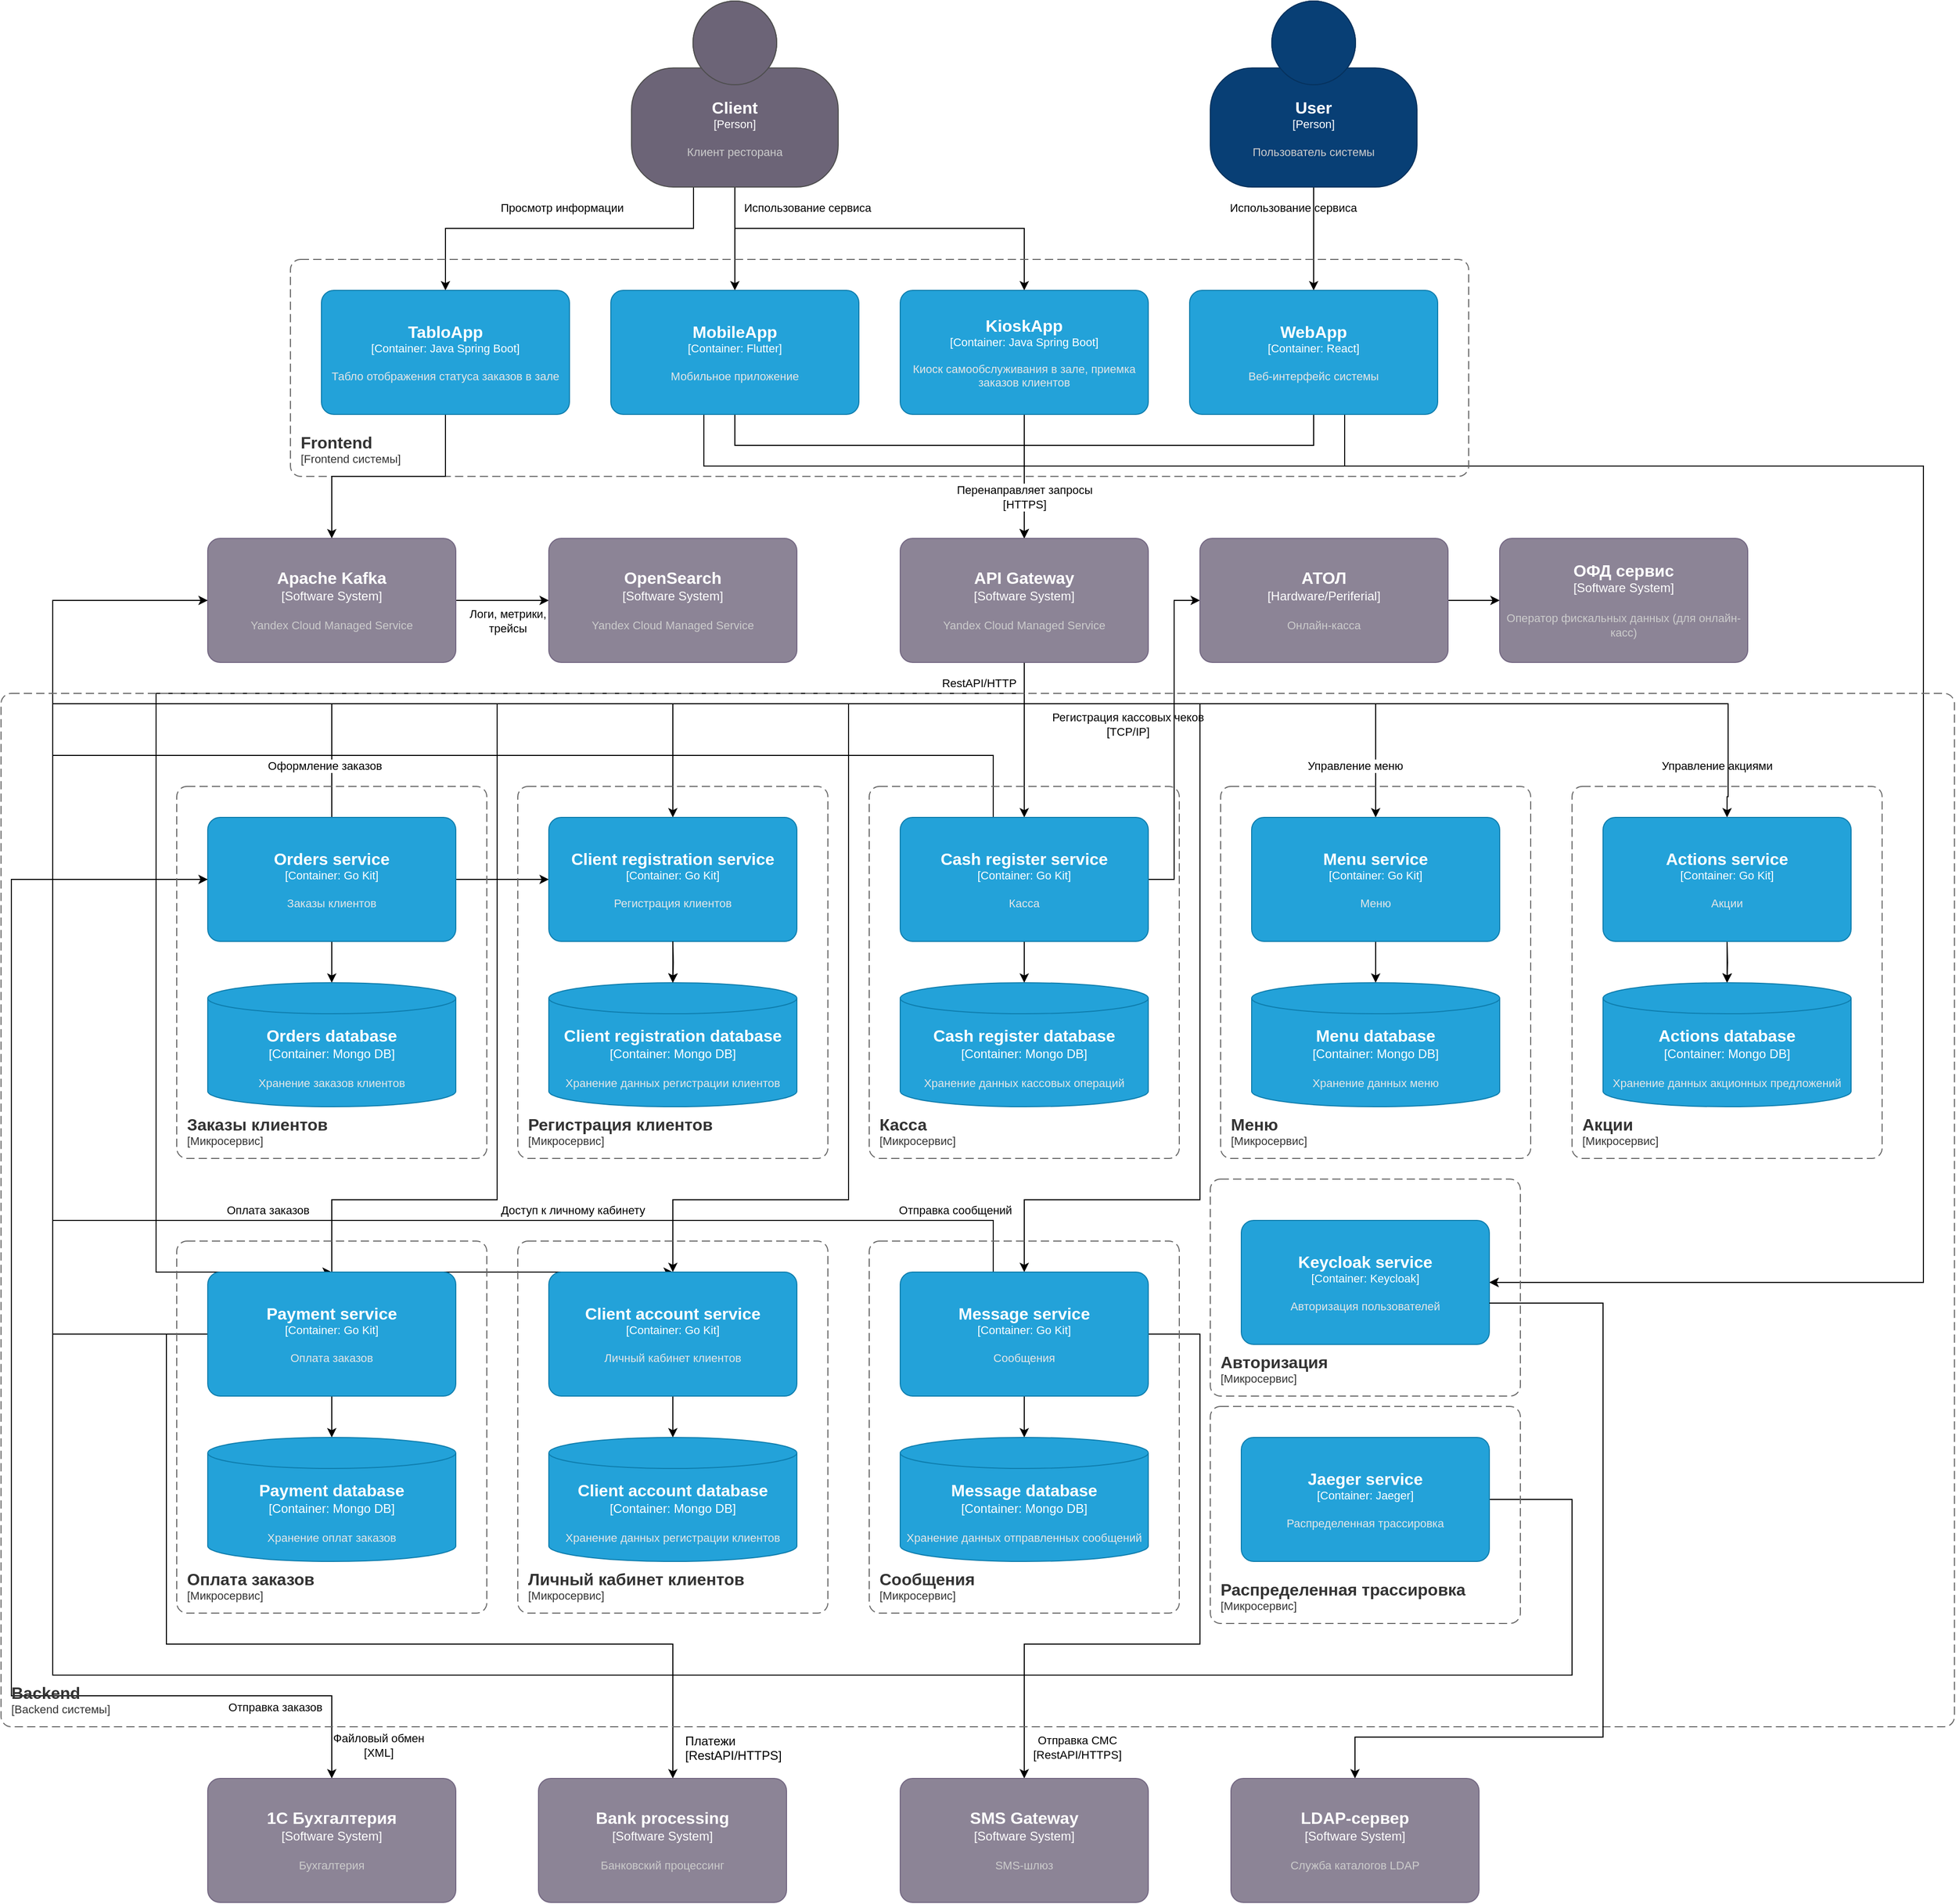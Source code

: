 <mxfile version="21.3.7" type="device">
  <diagram name="Мой вариант" id="pvtpCN0AOn_V2WJp_O1I">
    <mxGraphModel dx="1771" dy="1025" grid="1" gridSize="10" guides="1" tooltips="1" connect="1" arrows="1" fold="1" page="1" pageScale="1" pageWidth="850" pageHeight="1100" math="0" shadow="0">
      <root>
        <mxCell id="CRoKaNGZ9nIs0wApv7u6-0" />
        <mxCell id="CRoKaNGZ9nIs0wApv7u6-1" parent="CRoKaNGZ9nIs0wApv7u6-0" />
        <mxCell id="nXjiOFzCeSzCIaUZXeVF-9" style="edgeStyle=orthogonalEdgeStyle;rounded=0;orthogonalLoop=1;jettySize=auto;html=1;entryX=0.5;entryY=0;entryDx=0;entryDy=0;entryPerimeter=0;" parent="CRoKaNGZ9nIs0wApv7u6-1" source="dYzpMSAWDg4H9lxUtFjr-1" target="dYzpMSAWDg4H9lxUtFjr-8" edge="1">
          <mxGeometry relative="1" as="geometry">
            <Array as="points">
              <mxPoint x="830" y="220" />
              <mxPoint x="590" y="220" />
            </Array>
          </mxGeometry>
        </mxCell>
        <mxCell id="nXjiOFzCeSzCIaUZXeVF-10" value="Просмотр информации&amp;nbsp;" style="edgeLabel;html=1;align=center;verticalAlign=middle;resizable=0;points=[];" parent="nXjiOFzCeSzCIaUZXeVF-9" vertex="1" connectable="0">
          <mxGeometry x="0.339" y="-2" relative="1" as="geometry">
            <mxPoint x="61" y="-18" as="offset" />
          </mxGeometry>
        </mxCell>
        <mxCell id="nXjiOFzCeSzCIaUZXeVF-11" style="edgeStyle=orthogonalEdgeStyle;rounded=0;orthogonalLoop=1;jettySize=auto;html=1;" parent="CRoKaNGZ9nIs0wApv7u6-1" source="dYzpMSAWDg4H9lxUtFjr-1" edge="1">
          <mxGeometry relative="1" as="geometry">
            <mxPoint x="870" y="280" as="targetPoint" />
          </mxGeometry>
        </mxCell>
        <mxCell id="nXjiOFzCeSzCIaUZXeVF-12" style="edgeStyle=orthogonalEdgeStyle;rounded=0;orthogonalLoop=1;jettySize=auto;html=1;entryX=0.5;entryY=0;entryDx=0;entryDy=0;entryPerimeter=0;" parent="CRoKaNGZ9nIs0wApv7u6-1" source="dYzpMSAWDg4H9lxUtFjr-1" target="dYzpMSAWDg4H9lxUtFjr-6" edge="1">
          <mxGeometry relative="1" as="geometry">
            <Array as="points">
              <mxPoint x="870" y="220" />
              <mxPoint x="1150" y="220" />
            </Array>
          </mxGeometry>
        </mxCell>
        <mxCell id="nXjiOFzCeSzCIaUZXeVF-13" value="Использование сервиса" style="edgeLabel;html=1;align=center;verticalAlign=middle;resizable=0;points=[];" parent="nXjiOFzCeSzCIaUZXeVF-12" vertex="1" connectable="0">
          <mxGeometry x="-0.568" relative="1" as="geometry">
            <mxPoint x="28" y="-20" as="offset" />
          </mxGeometry>
        </mxCell>
        <mxCell id="nXjiOFzCeSzCIaUZXeVF-14" value="Использование сервиса" style="edgeLabel;html=1;align=center;verticalAlign=middle;resizable=0;points=[];" parent="nXjiOFzCeSzCIaUZXeVF-12" vertex="1" connectable="0">
          <mxGeometry x="-0.568" relative="1" as="geometry">
            <mxPoint x="498" y="-20" as="offset" />
          </mxGeometry>
        </mxCell>
        <object placeholders="1" c4Name="Client" c4Type="Person" c4Description="Клиент ресторана" label="&lt;font style=&quot;font-size: 16px&quot;&gt;&lt;b&gt;%c4Name%&lt;/b&gt;&lt;/font&gt;&lt;div&gt;[%c4Type%]&lt;/div&gt;&lt;br&gt;&lt;div&gt;&lt;font style=&quot;font-size: 11px&quot;&gt;&lt;font color=&quot;#cccccc&quot;&gt;%c4Description%&lt;/font&gt;&lt;/div&gt;" id="dYzpMSAWDg4H9lxUtFjr-1">
          <mxCell style="html=1;fontSize=11;dashed=0;whiteSpace=wrap;fillColor=#6C6477;strokeColor=#4D4D4D;fontColor=#ffffff;shape=mxgraph.c4.person2;align=center;metaEdit=1;points=[[0.5,0,0],[1,0.5,0],[1,0.75,0],[0.75,1,0],[0.5,1,0],[0.25,1,0],[0,0.75,0],[0,0.5,0]];resizable=0;" parent="CRoKaNGZ9nIs0wApv7u6-1" vertex="1">
            <mxGeometry x="770" width="200" height="180" as="geometry" />
          </mxCell>
        </object>
        <mxCell id="nXjiOFzCeSzCIaUZXeVF-16" style="edgeStyle=orthogonalEdgeStyle;rounded=0;orthogonalLoop=1;jettySize=auto;html=1;entryX=0.5;entryY=0;entryDx=0;entryDy=0;entryPerimeter=0;" parent="CRoKaNGZ9nIs0wApv7u6-1" source="dYzpMSAWDg4H9lxUtFjr-2" target="dYzpMSAWDg4H9lxUtFjr-10" edge="1">
          <mxGeometry relative="1" as="geometry">
            <Array as="points">
              <mxPoint x="870" y="430" />
              <mxPoint x="1150" y="430" />
            </Array>
          </mxGeometry>
        </mxCell>
        <mxCell id="dCxOR9dJm48hW4rspXvm-1" style="edgeStyle=orthogonalEdgeStyle;rounded=0;orthogonalLoop=1;jettySize=auto;html=1;entryX=1;entryY=0.5;entryDx=0;entryDy=0;entryPerimeter=0;" parent="CRoKaNGZ9nIs0wApv7u6-1" source="dYzpMSAWDg4H9lxUtFjr-2" target="dCxOR9dJm48hW4rspXvm-0" edge="1">
          <mxGeometry relative="1" as="geometry">
            <Array as="points">
              <mxPoint x="840" y="450" />
              <mxPoint x="2020" y="450" />
              <mxPoint x="2020" y="1240" />
            </Array>
          </mxGeometry>
        </mxCell>
        <object placeholders="1" c4Name="MobileApp" c4Type="Container" c4Technology="Flutter" c4Description="Мобильное приложение" label="&lt;font style=&quot;font-size: 16px&quot;&gt;&lt;b&gt;%c4Name%&lt;/b&gt;&lt;/font&gt;&lt;div&gt;[%c4Type%: %c4Technology%]&lt;/div&gt;&lt;br&gt;&lt;div&gt;&lt;font style=&quot;font-size: 11px&quot;&gt;&lt;font color=&quot;#E6E6E6&quot;&gt;%c4Description%&lt;/font&gt;&lt;/div&gt;" id="dYzpMSAWDg4H9lxUtFjr-2">
          <mxCell style="rounded=1;whiteSpace=wrap;html=1;fontSize=11;labelBackgroundColor=none;fillColor=#23A2D9;fontColor=#ffffff;align=center;arcSize=10;strokeColor=#0E7DAD;metaEdit=1;resizable=0;points=[[0.25,0,0],[0.5,0,0],[0.75,0,0],[1,0.25,0],[1,0.5,0],[1,0.75,0],[0.75,1,0],[0.5,1,0],[0.25,1,0],[0,0.75,0],[0,0.5,0],[0,0.25,0]];" parent="CRoKaNGZ9nIs0wApv7u6-1" vertex="1">
            <mxGeometry x="750" y="280" width="240" height="120" as="geometry" />
          </mxCell>
        </object>
        <mxCell id="nXjiOFzCeSzCIaUZXeVF-3" style="edgeStyle=orthogonalEdgeStyle;rounded=0;orthogonalLoop=1;jettySize=auto;html=1;entryX=0.5;entryY=0;entryDx=0;entryDy=0;entryPerimeter=0;" parent="CRoKaNGZ9nIs0wApv7u6-1" source="dYzpMSAWDg4H9lxUtFjr-4" target="dYzpMSAWDg4H9lxUtFjr-5" edge="1">
          <mxGeometry relative="1" as="geometry" />
        </mxCell>
        <object placeholders="1" c4Name="User" c4Type="Person" c4Description="Пользователь системы" label="&lt;font style=&quot;font-size: 16px&quot;&gt;&lt;b&gt;%c4Name%&lt;/b&gt;&lt;/font&gt;&lt;div&gt;[%c4Type%]&lt;/div&gt;&lt;br&gt;&lt;div&gt;&lt;font style=&quot;font-size: 11px&quot;&gt;&lt;font color=&quot;#cccccc&quot;&gt;%c4Description%&lt;/font&gt;&lt;/div&gt;" id="dYzpMSAWDg4H9lxUtFjr-4">
          <mxCell style="html=1;fontSize=11;dashed=0;whiteSpace=wrap;fillColor=#083F75;strokeColor=#06315C;fontColor=#ffffff;shape=mxgraph.c4.person2;align=center;metaEdit=1;points=[[0.5,0,0],[1,0.5,0],[1,0.75,0],[0.75,1,0],[0.5,1,0],[0.25,1,0],[0,0.75,0],[0,0.5,0]];resizable=0;" parent="CRoKaNGZ9nIs0wApv7u6-1" vertex="1">
            <mxGeometry x="1330" width="200" height="180" as="geometry" />
          </mxCell>
        </object>
        <mxCell id="nXjiOFzCeSzCIaUZXeVF-7" style="edgeStyle=orthogonalEdgeStyle;rounded=0;orthogonalLoop=1;jettySize=auto;html=1;entryX=0.5;entryY=0;entryDx=0;entryDy=0;entryPerimeter=0;" parent="CRoKaNGZ9nIs0wApv7u6-1" source="dYzpMSAWDg4H9lxUtFjr-5" target="dYzpMSAWDg4H9lxUtFjr-10" edge="1">
          <mxGeometry relative="1" as="geometry">
            <Array as="points">
              <mxPoint x="1430" y="430" />
              <mxPoint x="1150" y="430" />
            </Array>
          </mxGeometry>
        </mxCell>
        <mxCell id="dCxOR9dJm48hW4rspXvm-3" style="edgeStyle=orthogonalEdgeStyle;rounded=0;orthogonalLoop=1;jettySize=auto;html=1;" parent="CRoKaNGZ9nIs0wApv7u6-1" source="dYzpMSAWDg4H9lxUtFjr-5" target="dCxOR9dJm48hW4rspXvm-0" edge="1">
          <mxGeometry relative="1" as="geometry">
            <Array as="points">
              <mxPoint x="1460" y="450" />
              <mxPoint x="2020" y="450" />
              <mxPoint x="2020" y="1240" />
            </Array>
          </mxGeometry>
        </mxCell>
        <object placeholders="1" c4Name="WebApp" c4Type="Container" c4Technology="React" c4Description="Веб-интерфейс системы" label="&lt;font style=&quot;font-size: 16px&quot;&gt;&lt;b&gt;%c4Name%&lt;/b&gt;&lt;/font&gt;&lt;div&gt;[%c4Type%: %c4Technology%]&lt;/div&gt;&lt;br&gt;&lt;div&gt;&lt;font style=&quot;font-size: 11px&quot;&gt;&lt;font color=&quot;#E6E6E6&quot;&gt;%c4Description%&lt;/font&gt;&lt;/div&gt;" id="dYzpMSAWDg4H9lxUtFjr-5">
          <mxCell style="rounded=1;whiteSpace=wrap;html=1;fontSize=11;labelBackgroundColor=none;fillColor=#23A2D9;fontColor=#ffffff;align=center;arcSize=10;strokeColor=#0E7DAD;metaEdit=1;resizable=0;points=[[0.25,0,0],[0.5,0,0],[0.75,0,0],[1,0.25,0],[1,0.5,0],[1,0.75,0],[0.75,1,0],[0.5,1,0],[0.25,1,0],[0,0.75,0],[0,0.5,0],[0,0.25,0]];" parent="CRoKaNGZ9nIs0wApv7u6-1" vertex="1">
            <mxGeometry x="1310" y="280" width="240" height="120" as="geometry" />
          </mxCell>
        </object>
        <mxCell id="nXjiOFzCeSzCIaUZXeVF-15" value="Перенаправляет запросы &lt;br&gt;[HTTPS]" style="edgeStyle=orthogonalEdgeStyle;rounded=0;orthogonalLoop=1;jettySize=auto;html=1;entryX=0.5;entryY=0;entryDx=0;entryDy=0;entryPerimeter=0;" parent="CRoKaNGZ9nIs0wApv7u6-1" source="dYzpMSAWDg4H9lxUtFjr-6" target="dYzpMSAWDg4H9lxUtFjr-10" edge="1">
          <mxGeometry x="0.333" relative="1" as="geometry">
            <Array as="points">
              <mxPoint x="1150" y="490" />
              <mxPoint x="1150" y="490" />
            </Array>
            <mxPoint as="offset" />
          </mxGeometry>
        </mxCell>
        <mxCell id="dCxOR9dJm48hW4rspXvm-2" style="edgeStyle=orthogonalEdgeStyle;rounded=0;orthogonalLoop=1;jettySize=auto;html=1;entryX=0.5;entryY=0;entryDx=0;entryDy=0;entryPerimeter=0;" parent="CRoKaNGZ9nIs0wApv7u6-1" source="dYzpMSAWDg4H9lxUtFjr-6" target="dCxOR9dJm48hW4rspXvm-0" edge="1">
          <mxGeometry relative="1" as="geometry">
            <Array as="points">
              <mxPoint x="1150" y="450" />
              <mxPoint x="2020" y="450" />
              <mxPoint x="2020" y="1240" />
              <mxPoint x="1480" y="1240" />
            </Array>
          </mxGeometry>
        </mxCell>
        <object placeholders="1" c4Name="KioskApp" c4Type="Container" c4Technology="Java Spring Boot" c4Description="Киоск самообслуживания в зале, приемка заказов клиентов" label="&lt;font style=&quot;font-size: 16px&quot;&gt;&lt;b&gt;%c4Name%&lt;/b&gt;&lt;/font&gt;&lt;div&gt;[%c4Type%: %c4Technology%]&lt;/div&gt;&lt;br&gt;&lt;div&gt;&lt;font style=&quot;font-size: 11px&quot;&gt;&lt;font color=&quot;#E6E6E6&quot;&gt;%c4Description%&lt;/font&gt;&lt;/div&gt;" id="dYzpMSAWDg4H9lxUtFjr-6">
          <mxCell style="rounded=1;whiteSpace=wrap;html=1;fontSize=11;labelBackgroundColor=none;fillColor=#23A2D9;fontColor=#ffffff;align=center;arcSize=10;strokeColor=#0E7DAD;metaEdit=1;resizable=0;points=[[0.25,0,0],[0.5,0,0],[0.75,0,0],[1,0.25,0],[1,0.5,0],[1,0.75,0],[0.75,1,0],[0.5,1,0],[0.25,1,0],[0,0.75,0],[0,0.5,0],[0,0.25,0]];" parent="CRoKaNGZ9nIs0wApv7u6-1" vertex="1">
            <mxGeometry x="1030" y="280" width="240" height="120" as="geometry" />
          </mxCell>
        </object>
        <mxCell id="HPRBRbmrhmFyrZqo4h2j-3" value="Регистрация кассовых чеков&lt;br&gt;[TCP/IP]" style="edgeStyle=orthogonalEdgeStyle;rounded=0;orthogonalLoop=1;jettySize=auto;html=1;entryX=0.5;entryY=0;entryDx=0;entryDy=0;entryPerimeter=0;" parent="CRoKaNGZ9nIs0wApv7u6-1" source="dYzpMSAWDg4H9lxUtFjr-10" target="nXjiOFzCeSzCIaUZXeVF-42" edge="1">
          <mxGeometry x="-0.2" y="100" relative="1" as="geometry">
            <Array as="points">
              <mxPoint x="1150" y="720" />
              <mxPoint x="1150" y="720" />
            </Array>
            <mxPoint as="offset" />
          </mxGeometry>
        </mxCell>
        <mxCell id="HPRBRbmrhmFyrZqo4h2j-4" style="edgeStyle=orthogonalEdgeStyle;rounded=0;orthogonalLoop=1;jettySize=auto;html=1;" parent="CRoKaNGZ9nIs0wApv7u6-1" source="dYzpMSAWDg4H9lxUtFjr-10" target="nXjiOFzCeSzCIaUZXeVF-50" edge="1">
          <mxGeometry relative="1" as="geometry">
            <Array as="points">
              <mxPoint x="1150" y="680" />
              <mxPoint x="1490" y="680" />
            </Array>
          </mxGeometry>
        </mxCell>
        <mxCell id="HPRBRbmrhmFyrZqo4h2j-30" value="Управление меню" style="edgeLabel;html=1;align=center;verticalAlign=middle;resizable=0;points=[];" parent="HPRBRbmrhmFyrZqo4h2j-4" vertex="1" connectable="0">
          <mxGeometry x="0.728" y="-1" relative="1" as="geometry">
            <mxPoint x="-19" y="16" as="offset" />
          </mxGeometry>
        </mxCell>
        <mxCell id="HPRBRbmrhmFyrZqo4h2j-32" value="Управление акциями" style="edgeLabel;html=1;align=center;verticalAlign=middle;resizable=0;points=[];" parent="HPRBRbmrhmFyrZqo4h2j-4" vertex="1" connectable="0">
          <mxGeometry x="0.728" y="-1" relative="1" as="geometry">
            <mxPoint x="331" y="16" as="offset" />
          </mxGeometry>
        </mxCell>
        <mxCell id="HPRBRbmrhmFyrZqo4h2j-5" style="edgeStyle=orthogonalEdgeStyle;rounded=0;orthogonalLoop=1;jettySize=auto;html=1;entryX=0.5;entryY=0;entryDx=0;entryDy=0;entryPerimeter=0;" parent="CRoKaNGZ9nIs0wApv7u6-1" source="dYzpMSAWDg4H9lxUtFjr-10" edge="1">
          <mxGeometry relative="1" as="geometry">
            <mxPoint x="1830" y="790" as="targetPoint" />
            <Array as="points">
              <mxPoint x="1150" y="680" />
              <mxPoint x="1831" y="680" />
              <mxPoint x="1831" y="770" />
            </Array>
          </mxGeometry>
        </mxCell>
        <mxCell id="HPRBRbmrhmFyrZqo4h2j-9" style="edgeStyle=orthogonalEdgeStyle;rounded=0;orthogonalLoop=1;jettySize=auto;html=1;entryX=0.5;entryY=0;entryDx=0;entryDy=0;entryPerimeter=0;" parent="CRoKaNGZ9nIs0wApv7u6-1" source="dYzpMSAWDg4H9lxUtFjr-10" edge="1">
          <mxGeometry relative="1" as="geometry">
            <Array as="points">
              <mxPoint x="1150" y="680" />
              <mxPoint x="810" y="680" />
            </Array>
            <mxPoint x="810" y="790" as="targetPoint" />
          </mxGeometry>
        </mxCell>
        <mxCell id="HPRBRbmrhmFyrZqo4h2j-10" style="edgeStyle=orthogonalEdgeStyle;rounded=0;orthogonalLoop=1;jettySize=auto;html=1;" parent="CRoKaNGZ9nIs0wApv7u6-1" source="dYzpMSAWDg4H9lxUtFjr-10" target="nXjiOFzCeSzCIaUZXeVF-26" edge="1">
          <mxGeometry relative="1" as="geometry">
            <Array as="points">
              <mxPoint x="1150" y="680" />
              <mxPoint x="480" y="680" />
            </Array>
          </mxGeometry>
        </mxCell>
        <mxCell id="HPRBRbmrhmFyrZqo4h2j-11" style="edgeStyle=orthogonalEdgeStyle;rounded=0;orthogonalLoop=1;jettySize=auto;html=1;" parent="CRoKaNGZ9nIs0wApv7u6-1" source="dYzpMSAWDg4H9lxUtFjr-10" target="nXjiOFzCeSzCIaUZXeVF-17" edge="1">
          <mxGeometry relative="1" as="geometry">
            <Array as="points">
              <mxPoint x="1150" y="680" />
              <mxPoint x="210" y="680" />
              <mxPoint x="210" y="850" />
            </Array>
          </mxGeometry>
        </mxCell>
        <mxCell id="HPRBRbmrhmFyrZqo4h2j-35" value="Оформление заказов" style="edgeLabel;html=1;align=center;verticalAlign=middle;resizable=0;points=[];" parent="HPRBRbmrhmFyrZqo4h2j-11" vertex="1" connectable="0">
          <mxGeometry x="0.844" relative="1" as="geometry">
            <mxPoint x="214" y="-110" as="offset" />
          </mxGeometry>
        </mxCell>
        <mxCell id="HPRBRbmrhmFyrZqo4h2j-36" value="Доступ к личному кабинету" style="edgeLabel;html=1;align=center;verticalAlign=middle;resizable=0;points=[];" parent="HPRBRbmrhmFyrZqo4h2j-11" vertex="1" connectable="0">
          <mxGeometry x="0.844" relative="1" as="geometry">
            <mxPoint x="454" y="320" as="offset" />
          </mxGeometry>
        </mxCell>
        <mxCell id="HPRBRbmrhmFyrZqo4h2j-37" value="Оплата заказов" style="edgeLabel;html=1;align=center;verticalAlign=middle;resizable=0;points=[];" parent="HPRBRbmrhmFyrZqo4h2j-11" vertex="1" connectable="0">
          <mxGeometry x="0.844" relative="1" as="geometry">
            <mxPoint x="159" y="320" as="offset" />
          </mxGeometry>
        </mxCell>
        <mxCell id="HPRBRbmrhmFyrZqo4h2j-38" value="Отправка сообщений" style="edgeLabel;html=1;align=center;verticalAlign=middle;resizable=0;points=[];" parent="HPRBRbmrhmFyrZqo4h2j-11" vertex="1" connectable="0">
          <mxGeometry x="0.844" relative="1" as="geometry">
            <mxPoint x="824" y="320" as="offset" />
          </mxGeometry>
        </mxCell>
        <mxCell id="HPRBRbmrhmFyrZqo4h2j-13" style="edgeStyle=orthogonalEdgeStyle;rounded=0;orthogonalLoop=1;jettySize=auto;html=1;entryX=0.5;entryY=0;entryDx=0;entryDy=0;entryPerimeter=0;" parent="CRoKaNGZ9nIs0wApv7u6-1" source="dYzpMSAWDg4H9lxUtFjr-10" target="nXjiOFzCeSzCIaUZXeVF-34" edge="1">
          <mxGeometry relative="1" as="geometry">
            <Array as="points">
              <mxPoint x="1150" y="680" />
              <mxPoint x="640" y="680" />
              <mxPoint x="640" y="1160" />
              <mxPoint x="480" y="1160" />
            </Array>
          </mxGeometry>
        </mxCell>
        <mxCell id="HPRBRbmrhmFyrZqo4h2j-14" style="edgeStyle=orthogonalEdgeStyle;rounded=0;orthogonalLoop=1;jettySize=auto;html=1;entryX=0.5;entryY=0;entryDx=0;entryDy=0;entryPerimeter=0;" parent="CRoKaNGZ9nIs0wApv7u6-1" source="dYzpMSAWDg4H9lxUtFjr-10" edge="1">
          <mxGeometry relative="1" as="geometry">
            <Array as="points">
              <mxPoint x="1150" y="680" />
              <mxPoint x="980" y="680" />
              <mxPoint x="980" y="1160" />
              <mxPoint x="810" y="1160" />
            </Array>
            <mxPoint x="810" y="1230" as="targetPoint" />
          </mxGeometry>
        </mxCell>
        <mxCell id="HPRBRbmrhmFyrZqo4h2j-17" style="edgeStyle=orthogonalEdgeStyle;rounded=0;orthogonalLoop=1;jettySize=auto;html=1;entryX=0.5;entryY=0;entryDx=0;entryDy=0;entryPerimeter=0;" parent="CRoKaNGZ9nIs0wApv7u6-1" source="dYzpMSAWDg4H9lxUtFjr-10" target="nXjiOFzCeSzCIaUZXeVF-46" edge="1">
          <mxGeometry relative="1" as="geometry">
            <Array as="points">
              <mxPoint x="1150" y="680" />
              <mxPoint x="1320" y="680" />
              <mxPoint x="1320" y="1160" />
              <mxPoint x="1150" y="1160" />
            </Array>
          </mxGeometry>
        </mxCell>
        <mxCell id="HPRBRbmrhmFyrZqo4h2j-29" value="RestAPI/HTTP" style="edgeLabel;html=1;align=center;verticalAlign=middle;resizable=0;points=[];" parent="HPRBRbmrhmFyrZqo4h2j-17" vertex="1" connectable="0">
          <mxGeometry x="-0.894" y="3" relative="1" as="geometry">
            <mxPoint x="-54" y="-17" as="offset" />
          </mxGeometry>
        </mxCell>
        <mxCell id="HPRBRbmrhmFyrZqo4h2j-45" style="edgeStyle=orthogonalEdgeStyle;rounded=0;orthogonalLoop=1;jettySize=auto;html=1;entryX=0.5;entryY=0;entryDx=0;entryDy=0;entryPerimeter=0;" parent="CRoKaNGZ9nIs0wApv7u6-1" source="dYzpMSAWDg4H9lxUtFjr-10" target="nXjiOFzCeSzCIaUZXeVF-22" edge="1">
          <mxGeometry relative="1" as="geometry">
            <Array as="points">
              <mxPoint x="1150" y="670" />
              <mxPoint x="310" y="670" />
              <mxPoint x="310" y="1230" />
            </Array>
          </mxGeometry>
        </mxCell>
        <object placeholders="1" c4Name="API Gateway" c4Type="Software System" c4Description="Yandex Cloud Managed Service" label="&lt;font style=&quot;font-size: 16px&quot;&gt;&lt;b&gt;%c4Name%&lt;/b&gt;&lt;/font&gt;&lt;div&gt;[%c4Type%]&lt;/div&gt;&lt;br&gt;&lt;div&gt;&lt;font style=&quot;font-size: 11px&quot;&gt;&lt;font color=&quot;#cccccc&quot;&gt;%c4Description%&lt;/font&gt;&lt;/div&gt;" id="dYzpMSAWDg4H9lxUtFjr-10">
          <mxCell style="rounded=1;whiteSpace=wrap;html=1;labelBackgroundColor=none;fillColor=#8C8496;fontColor=#ffffff;align=center;arcSize=10;strokeColor=#736782;metaEdit=1;resizable=0;points=[[0.25,0,0],[0.5,0,0],[0.75,0,0],[1,0.25,0],[1,0.5,0],[1,0.75,0],[0.75,1,0],[0.5,1,0],[0.25,1,0],[0,0.75,0],[0,0.5,0],[0,0.25,0]];" parent="CRoKaNGZ9nIs0wApv7u6-1" vertex="1">
            <mxGeometry x="1030" y="520" width="240" height="120" as="geometry" />
          </mxCell>
        </object>
        <object placeholders="1" c4Name="Frontend" c4Type="SystemScopeBoundary" c4Application="Frontend системы" label="&lt;font style=&quot;font-size: 16px&quot;&gt;&lt;b&gt;&lt;div style=&quot;text-align: left&quot;&gt;%c4Name%&lt;/div&gt;&lt;/b&gt;&lt;/font&gt;&lt;div style=&quot;text-align: left&quot;&gt;[%c4Application%]&lt;/div&gt;" id="dYzpMSAWDg4H9lxUtFjr-11">
          <mxCell style="rounded=1;fontSize=11;whiteSpace=wrap;html=1;dashed=1;arcSize=20;fillColor=none;strokeColor=#666666;fontColor=#333333;labelBackgroundColor=none;align=left;verticalAlign=bottom;labelBorderColor=none;spacingTop=0;spacing=10;dashPattern=8 4;metaEdit=1;rotatable=0;perimeter=rectanglePerimeter;noLabel=0;labelPadding=0;allowArrows=0;connectable=0;expand=0;recursiveResize=0;editable=1;pointerEvents=0;absoluteArcSize=1;points=[[0.25,0,0],[0.5,0,0],[0.75,0,0],[1,0.25,0],[1,0.5,0],[1,0.75,0],[0.75,1,0],[0.5,1,0],[0.25,1,0],[0,0.75,0],[0,0.5,0],[0,0.25,0]];" parent="CRoKaNGZ9nIs0wApv7u6-1" vertex="1">
            <mxGeometry x="440" y="250" width="1140" height="210" as="geometry" />
          </mxCell>
        </object>
        <mxCell id="HPRBRbmrhmFyrZqo4h2j-1" style="edgeStyle=orthogonalEdgeStyle;rounded=0;orthogonalLoop=1;jettySize=auto;html=1;entryX=0.5;entryY=0;entryDx=0;entryDy=0;entryPerimeter=0;" parent="CRoKaNGZ9nIs0wApv7u6-1" source="dYzpMSAWDg4H9lxUtFjr-8" target="HPRBRbmrhmFyrZqo4h2j-0" edge="1">
          <mxGeometry relative="1" as="geometry" />
        </mxCell>
        <object placeholders="1" c4Name="TabloApp" c4Type="Container" c4Technology="Java Spring Boot" c4Description="Табло отображения статуса заказов в зале" label="&lt;font style=&quot;font-size: 16px&quot;&gt;&lt;b&gt;%c4Name%&lt;/b&gt;&lt;/font&gt;&lt;div&gt;[%c4Type%: %c4Technology%]&lt;/div&gt;&lt;br&gt;&lt;div&gt;&lt;font style=&quot;font-size: 11px&quot;&gt;&lt;font color=&quot;#E6E6E6&quot;&gt;%c4Description%&lt;/font&gt;&lt;/div&gt;" id="dYzpMSAWDg4H9lxUtFjr-8">
          <mxCell style="rounded=1;whiteSpace=wrap;html=1;fontSize=11;labelBackgroundColor=none;fillColor=#23A2D9;fontColor=#ffffff;align=center;arcSize=10;strokeColor=#0E7DAD;metaEdit=1;resizable=0;points=[[0.25,0,0],[0.5,0,0],[0.75,0,0],[1,0.25,0],[1,0.5,0],[1,0.75,0],[0.75,1,0],[0.5,1,0],[0.25,1,0],[0,0.75,0],[0,0.5,0],[0,0.25,0]];" parent="CRoKaNGZ9nIs0wApv7u6-1" vertex="1">
            <mxGeometry x="470" y="280" width="240" height="120" as="geometry" />
          </mxCell>
        </object>
        <mxCell id="nXjiOFzCeSzCIaUZXeVF-19" value="" style="edgeStyle=orthogonalEdgeStyle;rounded=0;orthogonalLoop=1;jettySize=auto;html=1;" parent="CRoKaNGZ9nIs0wApv7u6-1" source="nXjiOFzCeSzCIaUZXeVF-17" target="nXjiOFzCeSzCIaUZXeVF-18" edge="1">
          <mxGeometry relative="1" as="geometry" />
        </mxCell>
        <mxCell id="HPRBRbmrhmFyrZqo4h2j-18" style="edgeStyle=orthogonalEdgeStyle;rounded=0;orthogonalLoop=1;jettySize=auto;html=1;entryX=0.003;entryY=0.419;entryDx=0;entryDy=0;entryPerimeter=0;" parent="CRoKaNGZ9nIs0wApv7u6-1" source="nXjiOFzCeSzCIaUZXeVF-17" target="HPRBRbmrhmFyrZqo4h2j-0" edge="1">
          <mxGeometry relative="1" as="geometry">
            <Array as="points">
              <mxPoint x="210" y="850" />
              <mxPoint x="210" y="580" />
              <mxPoint x="471" y="580" />
              <mxPoint x="471" y="570" />
            </Array>
          </mxGeometry>
        </mxCell>
        <mxCell id="ZRQLyrMhQw_Z_AcvVRX8-3" style="edgeStyle=orthogonalEdgeStyle;rounded=0;orthogonalLoop=1;jettySize=auto;html=1;entryX=0.5;entryY=0;entryDx=0;entryDy=0;entryPerimeter=0;" parent="CRoKaNGZ9nIs0wApv7u6-1" source="nXjiOFzCeSzCIaUZXeVF-17" target="ZRQLyrMhQw_Z_AcvVRX8-1" edge="1">
          <mxGeometry relative="1" as="geometry">
            <Array as="points">
              <mxPoint x="170" y="850" />
              <mxPoint x="170" y="1640" />
              <mxPoint x="480" y="1640" />
            </Array>
          </mxGeometry>
        </mxCell>
        <mxCell id="ZRQLyrMhQw_Z_AcvVRX8-11" value="Отправка заказов" style="edgeLabel;html=1;align=center;verticalAlign=middle;resizable=0;points=[];" parent="ZRQLyrMhQw_Z_AcvVRX8-3" vertex="1" connectable="0">
          <mxGeometry x="-0.025" y="1" relative="1" as="geometry">
            <mxPoint x="254" y="323" as="offset" />
          </mxGeometry>
        </mxCell>
        <mxCell id="ZRQLyrMhQw_Z_AcvVRX8-12" value="Файловый обмен&lt;br&gt;[XML]" style="edgeLabel;html=1;align=center;verticalAlign=middle;resizable=0;points=[];" parent="ZRQLyrMhQw_Z_AcvVRX8-3" vertex="1" connectable="0">
          <mxGeometry x="0.877" y="1" relative="1" as="geometry">
            <mxPoint x="49" y="49" as="offset" />
          </mxGeometry>
        </mxCell>
        <mxCell id="ZRQLyrMhQw_Z_AcvVRX8-15" value="Отправка СМС&lt;br&gt;[RestAPI/HTTPS]" style="edgeLabel;html=1;align=center;verticalAlign=middle;resizable=0;points=[];" parent="ZRQLyrMhQw_Z_AcvVRX8-3" vertex="1" connectable="0">
          <mxGeometry x="0.877" y="1" relative="1" as="geometry">
            <mxPoint x="725" y="51" as="offset" />
          </mxGeometry>
        </mxCell>
        <object placeholders="1" c4Name="Orders service" c4Type="Container" c4Technology="Go Kit" c4Description="Заказы клиентов" label="&lt;font style=&quot;font-size: 16px&quot;&gt;&lt;b&gt;%c4Name%&lt;/b&gt;&lt;/font&gt;&lt;div&gt;[%c4Type%: %c4Technology%]&lt;/div&gt;&lt;br&gt;&lt;div&gt;&lt;font style=&quot;font-size: 11px&quot;&gt;&lt;font color=&quot;#E6E6E6&quot;&gt;%c4Description%&lt;/font&gt;&lt;/div&gt;" id="nXjiOFzCeSzCIaUZXeVF-17">
          <mxCell style="rounded=1;whiteSpace=wrap;html=1;fontSize=11;labelBackgroundColor=none;fillColor=#23A2D9;fontColor=#ffffff;align=center;arcSize=10;strokeColor=#0E7DAD;metaEdit=1;resizable=0;points=[[0.25,0,0],[0.5,0,0],[0.75,0,0],[1,0.25,0],[1,0.5,0],[1,0.75,0],[0.75,1,0],[0.5,1,0],[0.25,1,0],[0,0.75,0],[0,0.5,0],[0,0.25,0]];" parent="CRoKaNGZ9nIs0wApv7u6-1" vertex="1">
            <mxGeometry x="360" y="790" width="240" height="120" as="geometry" />
          </mxCell>
        </object>
        <object placeholders="1" c4Type="Orders database" c4Container="Container" c4Technology="Mongo DB" c4Description="Хранение заказов клиентов" label="&lt;font style=&quot;font-size: 16px&quot;&gt;&lt;b&gt;%c4Type%&lt;/b&gt;&lt;/font&gt;&lt;div&gt;[%c4Container%:&amp;nbsp;%c4Technology%]&lt;/div&gt;&lt;br&gt;&lt;div&gt;&lt;font style=&quot;font-size: 11px&quot;&gt;&lt;font color=&quot;#E6E6E6&quot;&gt;%c4Description%&lt;/font&gt;&lt;/div&gt;" id="nXjiOFzCeSzCIaUZXeVF-18">
          <mxCell style="shape=cylinder3;size=15;whiteSpace=wrap;html=1;boundedLbl=1;rounded=0;labelBackgroundColor=none;fillColor=#23A2D9;fontSize=12;fontColor=#ffffff;align=center;strokeColor=#0E7DAD;metaEdit=1;points=[[0.5,0,0],[1,0.25,0],[1,0.5,0],[1,0.75,0],[0.5,1,0],[0,0.75,0],[0,0.5,0],[0,0.25,0]];resizable=0;" parent="CRoKaNGZ9nIs0wApv7u6-1" vertex="1">
            <mxGeometry x="360" y="950" width="240" height="120" as="geometry" />
          </mxCell>
        </object>
        <object placeholders="1" c4Name="Заказы клиентов" c4Type="ContainerScopeBoundary" c4Application="Микросервис" label="&lt;font style=&quot;font-size: 16px&quot;&gt;&lt;b&gt;&lt;div style=&quot;text-align: left&quot;&gt;%c4Name%&lt;/div&gt;&lt;/b&gt;&lt;/font&gt;&lt;div style=&quot;text-align: left&quot;&gt;[%c4Application%]&lt;/div&gt;" id="nXjiOFzCeSzCIaUZXeVF-20">
          <mxCell style="rounded=1;fontSize=11;whiteSpace=wrap;html=1;dashed=1;arcSize=20;fillColor=none;strokeColor=#666666;fontColor=#333333;labelBackgroundColor=none;align=left;verticalAlign=bottom;labelBorderColor=none;spacingTop=0;spacing=10;dashPattern=8 4;metaEdit=1;rotatable=0;perimeter=rectanglePerimeter;noLabel=0;labelPadding=0;allowArrows=0;connectable=0;expand=0;recursiveResize=0;editable=1;pointerEvents=0;absoluteArcSize=1;points=[[0.25,0,0],[0.5,0,0],[0.75,0,0],[1,0.25,0],[1,0.5,0],[1,0.75,0],[0.75,1,0],[0.5,1,0],[0.25,1,0],[0,0.75,0],[0,0.5,0],[0,0.25,0]];" parent="CRoKaNGZ9nIs0wApv7u6-1" vertex="1">
            <mxGeometry x="330" y="760" width="300" height="360" as="geometry" />
          </mxCell>
        </object>
        <mxCell id="nXjiOFzCeSzCIaUZXeVF-21" value="" style="edgeStyle=orthogonalEdgeStyle;rounded=0;orthogonalLoop=1;jettySize=auto;html=1;" parent="CRoKaNGZ9nIs0wApv7u6-1" source="nXjiOFzCeSzCIaUZXeVF-22" target="nXjiOFzCeSzCIaUZXeVF-23" edge="1">
          <mxGeometry relative="1" as="geometry" />
        </mxCell>
        <mxCell id="HPRBRbmrhmFyrZqo4h2j-19" style="edgeStyle=orthogonalEdgeStyle;rounded=0;orthogonalLoop=1;jettySize=auto;html=1;entryX=0.005;entryY=0.409;entryDx=0;entryDy=0;entryPerimeter=0;" parent="CRoKaNGZ9nIs0wApv7u6-1" source="nXjiOFzCeSzCIaUZXeVF-22" target="HPRBRbmrhmFyrZqo4h2j-0" edge="1">
          <mxGeometry relative="1" as="geometry">
            <Array as="points">
              <mxPoint x="210" y="1290" />
              <mxPoint x="210" y="580" />
              <mxPoint x="471" y="580" />
              <mxPoint x="471" y="569" />
            </Array>
          </mxGeometry>
        </mxCell>
        <mxCell id="ZRQLyrMhQw_Z_AcvVRX8-0" style="edgeStyle=orthogonalEdgeStyle;rounded=0;orthogonalLoop=1;jettySize=auto;html=1;" parent="CRoKaNGZ9nIs0wApv7u6-1" source="nXjiOFzCeSzCIaUZXeVF-22" target="FS6hOxFuUdMwuTiDgxPC-3" edge="1">
          <mxGeometry relative="1" as="geometry">
            <Array as="points">
              <mxPoint x="320" y="1290" />
              <mxPoint x="320" y="1590" />
              <mxPoint x="810" y="1590" />
            </Array>
          </mxGeometry>
        </mxCell>
        <object placeholders="1" c4Name="Payment service" c4Type="Container" c4Technology="Go Kit" c4Description="Оплата заказов" label="&lt;font style=&quot;font-size: 16px&quot;&gt;&lt;b&gt;%c4Name%&lt;/b&gt;&lt;/font&gt;&lt;div&gt;[%c4Type%: %c4Technology%]&lt;/div&gt;&lt;br&gt;&lt;div&gt;&lt;font style=&quot;font-size: 11px&quot;&gt;&lt;font color=&quot;#E6E6E6&quot;&gt;%c4Description%&lt;/font&gt;&lt;/div&gt;" id="nXjiOFzCeSzCIaUZXeVF-22">
          <mxCell style="rounded=1;whiteSpace=wrap;html=1;fontSize=11;labelBackgroundColor=none;fillColor=#23A2D9;fontColor=#ffffff;align=center;arcSize=10;strokeColor=#0E7DAD;metaEdit=1;resizable=0;points=[[0.25,0,0],[0.5,0,0],[0.75,0,0],[1,0.25,0],[1,0.5,0],[1,0.75,0],[0.75,1,0],[0.5,1,0],[0.25,1,0],[0,0.75,0],[0,0.5,0],[0,0.25,0]];" parent="CRoKaNGZ9nIs0wApv7u6-1" vertex="1">
            <mxGeometry x="360" y="1230" width="240" height="120" as="geometry" />
          </mxCell>
        </object>
        <object placeholders="1" c4Type="Payment database" c4Container="Container" c4Technology="Mongo DB" c4Description="Хранение оплат заказов" label="&lt;font style=&quot;font-size: 16px&quot;&gt;&lt;b&gt;%c4Type%&lt;/b&gt;&lt;/font&gt;&lt;div&gt;[%c4Container%:&amp;nbsp;%c4Technology%]&lt;/div&gt;&lt;br&gt;&lt;div&gt;&lt;font style=&quot;font-size: 11px&quot;&gt;&lt;font color=&quot;#E6E6E6&quot;&gt;%c4Description%&lt;/font&gt;&lt;/div&gt;" id="nXjiOFzCeSzCIaUZXeVF-23">
          <mxCell style="shape=cylinder3;size=15;whiteSpace=wrap;html=1;boundedLbl=1;rounded=0;labelBackgroundColor=none;fillColor=#23A2D9;fontSize=12;fontColor=#ffffff;align=center;strokeColor=#0E7DAD;metaEdit=1;points=[[0.5,0,0],[1,0.25,0],[1,0.5,0],[1,0.75,0],[0.5,1,0],[0,0.75,0],[0,0.5,0],[0,0.25,0]];resizable=0;" parent="CRoKaNGZ9nIs0wApv7u6-1" vertex="1">
            <mxGeometry x="360" y="1390" width="240" height="120" as="geometry" />
          </mxCell>
        </object>
        <object placeholders="1" c4Name="Оплата заказов" c4Type="ContainerScopeBoundary" c4Application="Микросервис" label="&lt;font style=&quot;font-size: 16px&quot;&gt;&lt;b&gt;&lt;div style=&quot;text-align: left&quot;&gt;%c4Name%&lt;/div&gt;&lt;/b&gt;&lt;/font&gt;&lt;div style=&quot;text-align: left&quot;&gt;[%c4Application%]&lt;/div&gt;" id="nXjiOFzCeSzCIaUZXeVF-24">
          <mxCell style="rounded=1;fontSize=11;whiteSpace=wrap;html=1;dashed=1;arcSize=20;fillColor=none;strokeColor=#666666;fontColor=#333333;labelBackgroundColor=none;align=left;verticalAlign=bottom;labelBorderColor=none;spacingTop=0;spacing=10;dashPattern=8 4;metaEdit=1;rotatable=0;perimeter=rectanglePerimeter;noLabel=0;labelPadding=0;allowArrows=0;connectable=0;expand=0;recursiveResize=0;editable=1;pointerEvents=0;absoluteArcSize=1;points=[[0.25,0,0],[0.5,0,0],[0.75,0,0],[1,0.25,0],[1,0.5,0],[1,0.75,0],[0.75,1,0],[0.5,1,0],[0.25,1,0],[0,0.75,0],[0,0.5,0],[0,0.25,0]];" parent="CRoKaNGZ9nIs0wApv7u6-1" vertex="1">
            <mxGeometry x="330" y="1200" width="300" height="360" as="geometry" />
          </mxCell>
        </object>
        <mxCell id="nXjiOFzCeSzCIaUZXeVF-25" value="" style="edgeStyle=orthogonalEdgeStyle;rounded=0;orthogonalLoop=1;jettySize=auto;html=1;" parent="CRoKaNGZ9nIs0wApv7u6-1" source="nXjiOFzCeSzCIaUZXeVF-26" target="nXjiOFzCeSzCIaUZXeVF-27" edge="1">
          <mxGeometry relative="1" as="geometry" />
        </mxCell>
        <object placeholders="1" c4Name="Client registration service" c4Type="Container" c4Technology="Go Kit" c4Description="Регистрация клиентов" label="&lt;font style=&quot;font-size: 16px&quot;&gt;&lt;b&gt;%c4Name%&lt;/b&gt;&lt;/font&gt;&lt;div&gt;[%c4Type%: %c4Technology%]&lt;/div&gt;&lt;br&gt;&lt;div&gt;&lt;font style=&quot;font-size: 11px&quot;&gt;&lt;font color=&quot;#E6E6E6&quot;&gt;%c4Description%&lt;/font&gt;&lt;/div&gt;" id="nXjiOFzCeSzCIaUZXeVF-26">
          <mxCell style="rounded=1;whiteSpace=wrap;html=1;fontSize=11;labelBackgroundColor=none;fillColor=#23A2D9;fontColor=#ffffff;align=center;arcSize=10;strokeColor=#0E7DAD;metaEdit=1;resizable=0;points=[[0.25,0,0],[0.5,0,0],[0.75,0,0],[1,0.25,0],[1,0.5,0],[1,0.75,0],[0.75,1,0],[0.5,1,0],[0.25,1,0],[0,0.75,0],[0,0.5,0],[0,0.25,0]];" parent="CRoKaNGZ9nIs0wApv7u6-1" vertex="1">
            <mxGeometry x="690" y="790" width="240" height="120" as="geometry" />
          </mxCell>
        </object>
        <object placeholders="1" c4Type="Client registration database" c4Container="Container" c4Technology="Mongo DB" c4Description="Хранение данных регистрации клиентов" label="&lt;font style=&quot;font-size: 16px&quot;&gt;&lt;b&gt;%c4Type%&lt;/b&gt;&lt;/font&gt;&lt;div&gt;[%c4Container%:&amp;nbsp;%c4Technology%]&lt;/div&gt;&lt;br&gt;&lt;div&gt;&lt;font style=&quot;font-size: 11px&quot;&gt;&lt;font color=&quot;#E6E6E6&quot;&gt;%c4Description%&lt;/font&gt;&lt;/div&gt;" id="nXjiOFzCeSzCIaUZXeVF-27">
          <mxCell style="shape=cylinder3;size=15;whiteSpace=wrap;html=1;boundedLbl=1;rounded=0;labelBackgroundColor=none;fillColor=#23A2D9;fontSize=12;fontColor=#ffffff;align=center;strokeColor=#0E7DAD;metaEdit=1;points=[[0.5,0,0],[1,0.25,0],[1,0.5,0],[1,0.75,0],[0.5,1,0],[0,0.75,0],[0,0.5,0],[0,0.25,0]];resizable=0;" parent="CRoKaNGZ9nIs0wApv7u6-1" vertex="1">
            <mxGeometry x="690" y="950" width="240" height="120" as="geometry" />
          </mxCell>
        </object>
        <object placeholders="1" c4Name="Регистрация клиентов" c4Type="ContainerScopeBoundary" c4Application="Микросервис" label="&lt;font style=&quot;font-size: 16px&quot;&gt;&lt;b&gt;&lt;div style=&quot;text-align: left&quot;&gt;%c4Name%&lt;/div&gt;&lt;/b&gt;&lt;/font&gt;&lt;div style=&quot;text-align: left&quot;&gt;[%c4Application%]&lt;/div&gt;" id="nXjiOFzCeSzCIaUZXeVF-28">
          <mxCell style="rounded=1;fontSize=11;whiteSpace=wrap;html=1;dashed=1;arcSize=20;fillColor=none;strokeColor=#666666;fontColor=#333333;labelBackgroundColor=none;align=left;verticalAlign=bottom;labelBorderColor=none;spacingTop=0;spacing=10;dashPattern=8 4;metaEdit=1;rotatable=0;perimeter=rectanglePerimeter;noLabel=0;labelPadding=0;allowArrows=0;connectable=0;expand=0;recursiveResize=0;editable=1;pointerEvents=0;absoluteArcSize=1;points=[[0.25,0,0],[0.5,0,0],[0.75,0,0],[1,0.25,0],[1,0.5,0],[1,0.75,0],[0.75,1,0],[0.5,1,0],[0.25,1,0],[0,0.75,0],[0,0.5,0],[0,0.25,0]];" parent="CRoKaNGZ9nIs0wApv7u6-1" vertex="1">
            <mxGeometry x="660" y="760" width="300" height="360" as="geometry" />
          </mxCell>
        </object>
        <mxCell id="nXjiOFzCeSzCIaUZXeVF-29" value="" style="edgeStyle=orthogonalEdgeStyle;rounded=0;orthogonalLoop=1;jettySize=auto;html=1;" parent="CRoKaNGZ9nIs0wApv7u6-1" edge="1">
          <mxGeometry relative="1" as="geometry">
            <mxPoint x="810" y="910" as="sourcePoint" />
            <mxPoint x="810" y="950" as="targetPoint" />
          </mxGeometry>
        </mxCell>
        <mxCell id="nXjiOFzCeSzCIaUZXeVF-33" value="" style="edgeStyle=orthogonalEdgeStyle;rounded=0;orthogonalLoop=1;jettySize=auto;html=1;" parent="CRoKaNGZ9nIs0wApv7u6-1" source="nXjiOFzCeSzCIaUZXeVF-34" target="nXjiOFzCeSzCIaUZXeVF-35" edge="1">
          <mxGeometry relative="1" as="geometry" />
        </mxCell>
        <object placeholders="1" c4Name="Client account service" c4Type="Container" c4Technology="Go Kit" c4Description="Личный кабинет клиентов" label="&lt;font style=&quot;font-size: 16px&quot;&gt;&lt;b&gt;%c4Name%&lt;/b&gt;&lt;/font&gt;&lt;div&gt;[%c4Type%: %c4Technology%]&lt;/div&gt;&lt;br&gt;&lt;div&gt;&lt;font style=&quot;font-size: 11px&quot;&gt;&lt;font color=&quot;#E6E6E6&quot;&gt;%c4Description%&lt;/font&gt;&lt;/div&gt;" id="nXjiOFzCeSzCIaUZXeVF-34">
          <mxCell style="rounded=1;whiteSpace=wrap;html=1;fontSize=11;labelBackgroundColor=none;fillColor=#23A2D9;fontColor=#ffffff;align=center;arcSize=10;strokeColor=#0E7DAD;metaEdit=1;resizable=0;points=[[0.25,0,0],[0.5,0,0],[0.75,0,0],[1,0.25,0],[1,0.5,0],[1,0.75,0],[0.75,1,0],[0.5,1,0],[0.25,1,0],[0,0.75,0],[0,0.5,0],[0,0.25,0]];" parent="CRoKaNGZ9nIs0wApv7u6-1" vertex="1">
            <mxGeometry x="690" y="1230" width="240" height="120" as="geometry" />
          </mxCell>
        </object>
        <object placeholders="1" c4Type="Client account database" c4Container="Container" c4Technology="Mongo DB" c4Description="Хранение данных регистрации клиентов" label="&lt;font style=&quot;font-size: 16px&quot;&gt;&lt;b&gt;%c4Type%&lt;/b&gt;&lt;/font&gt;&lt;div&gt;[%c4Container%:&amp;nbsp;%c4Technology%]&lt;/div&gt;&lt;br&gt;&lt;div&gt;&lt;font style=&quot;font-size: 11px&quot;&gt;&lt;font color=&quot;#E6E6E6&quot;&gt;%c4Description%&lt;/font&gt;&lt;/div&gt;" id="nXjiOFzCeSzCIaUZXeVF-35">
          <mxCell style="shape=cylinder3;size=15;whiteSpace=wrap;html=1;boundedLbl=1;rounded=0;labelBackgroundColor=none;fillColor=#23A2D9;fontSize=12;fontColor=#ffffff;align=center;strokeColor=#0E7DAD;metaEdit=1;points=[[0.5,0,0],[1,0.25,0],[1,0.5,0],[1,0.75,0],[0.5,1,0],[0,0.75,0],[0,0.5,0],[0,0.25,0]];resizable=0;" parent="CRoKaNGZ9nIs0wApv7u6-1" vertex="1">
            <mxGeometry x="690" y="1390" width="240" height="120" as="geometry" />
          </mxCell>
        </object>
        <object placeholders="1" c4Name="Личный кабинет клиентов" c4Type="ContainerScopeBoundary" c4Application="Микросервис" label="&lt;font style=&quot;font-size: 16px&quot;&gt;&lt;b&gt;&lt;div style=&quot;text-align: left&quot;&gt;%c4Name%&lt;/div&gt;&lt;/b&gt;&lt;/font&gt;&lt;div style=&quot;text-align: left&quot;&gt;[%c4Application%]&lt;/div&gt;" id="nXjiOFzCeSzCIaUZXeVF-36">
          <mxCell style="rounded=1;fontSize=11;whiteSpace=wrap;html=1;dashed=1;arcSize=20;fillColor=none;strokeColor=#666666;fontColor=#333333;labelBackgroundColor=none;align=left;verticalAlign=bottom;labelBorderColor=none;spacingTop=0;spacing=10;dashPattern=8 4;metaEdit=1;rotatable=0;perimeter=rectanglePerimeter;noLabel=0;labelPadding=0;allowArrows=0;connectable=0;expand=0;recursiveResize=0;editable=1;pointerEvents=0;absoluteArcSize=1;points=[[0.25,0,0],[0.5,0,0],[0.75,0,0],[1,0.25,0],[1,0.5,0],[1,0.75,0],[0.75,1,0],[0.5,1,0],[0.25,1,0],[0,0.75,0],[0,0.5,0],[0,0.25,0]];" parent="CRoKaNGZ9nIs0wApv7u6-1" vertex="1">
            <mxGeometry x="660" y="1200" width="300" height="360" as="geometry" />
          </mxCell>
        </object>
        <mxCell id="nXjiOFzCeSzCIaUZXeVF-41" value="" style="edgeStyle=orthogonalEdgeStyle;rounded=0;orthogonalLoop=1;jettySize=auto;html=1;" parent="CRoKaNGZ9nIs0wApv7u6-1" source="nXjiOFzCeSzCIaUZXeVF-42" target="nXjiOFzCeSzCIaUZXeVF-43" edge="1">
          <mxGeometry relative="1" as="geometry" />
        </mxCell>
        <mxCell id="HPRBRbmrhmFyrZqo4h2j-24" style="edgeStyle=orthogonalEdgeStyle;rounded=0;orthogonalLoop=1;jettySize=auto;html=1;entryX=0;entryY=0.417;entryDx=0;entryDy=0;entryPerimeter=0;" parent="CRoKaNGZ9nIs0wApv7u6-1" source="nXjiOFzCeSzCIaUZXeVF-42" target="HPRBRbmrhmFyrZqo4h2j-0" edge="1">
          <mxGeometry relative="1" as="geometry">
            <mxPoint x="-40" y="650" as="targetPoint" />
            <Array as="points">
              <mxPoint x="1120" y="730" />
              <mxPoint x="210" y="730" />
              <mxPoint x="210" y="580" />
              <mxPoint x="470" y="580" />
              <mxPoint x="470" y="570" />
            </Array>
          </mxGeometry>
        </mxCell>
        <mxCell id="ZRQLyrMhQw_Z_AcvVRX8-8" style="edgeStyle=orthogonalEdgeStyle;rounded=0;orthogonalLoop=1;jettySize=auto;html=1;entryX=0;entryY=0.5;entryDx=0;entryDy=0;entryPerimeter=0;" parent="CRoKaNGZ9nIs0wApv7u6-1" source="nXjiOFzCeSzCIaUZXeVF-42" target="ZRQLyrMhQw_Z_AcvVRX8-7" edge="1">
          <mxGeometry relative="1" as="geometry" />
        </mxCell>
        <object placeholders="1" c4Name="Cash register service" c4Type="Container" c4Technology="Go Kit" c4Description="Касса" label="&lt;font style=&quot;font-size: 16px&quot;&gt;&lt;b&gt;%c4Name%&lt;/b&gt;&lt;/font&gt;&lt;div&gt;[%c4Type%: %c4Technology%]&lt;/div&gt;&lt;br&gt;&lt;div&gt;&lt;font style=&quot;font-size: 11px&quot;&gt;&lt;font color=&quot;#E6E6E6&quot;&gt;%c4Description%&lt;/font&gt;&lt;/div&gt;" id="nXjiOFzCeSzCIaUZXeVF-42">
          <mxCell style="rounded=1;whiteSpace=wrap;html=1;fontSize=11;labelBackgroundColor=none;fillColor=#23A2D9;fontColor=#ffffff;align=center;arcSize=10;strokeColor=#0E7DAD;metaEdit=1;resizable=0;points=[[0.25,0,0],[0.5,0,0],[0.75,0,0],[1,0.25,0],[1,0.5,0],[1,0.75,0],[0.75,1,0],[0.5,1,0],[0.25,1,0],[0,0.75,0],[0,0.5,0],[0,0.25,0]];" parent="CRoKaNGZ9nIs0wApv7u6-1" vertex="1">
            <mxGeometry x="1030" y="790" width="240" height="120" as="geometry" />
          </mxCell>
        </object>
        <object placeholders="1" c4Type="Cash register database" c4Container="Container" c4Technology="Mongo DB" c4Description="Хранение данных кассовых операций" label="&lt;font style=&quot;font-size: 16px&quot;&gt;&lt;b&gt;%c4Type%&lt;/b&gt;&lt;/font&gt;&lt;div&gt;[%c4Container%:&amp;nbsp;%c4Technology%]&lt;/div&gt;&lt;br&gt;&lt;div&gt;&lt;font style=&quot;font-size: 11px&quot;&gt;&lt;font color=&quot;#E6E6E6&quot;&gt;%c4Description%&lt;/font&gt;&lt;/div&gt;" id="nXjiOFzCeSzCIaUZXeVF-43">
          <mxCell style="shape=cylinder3;size=15;whiteSpace=wrap;html=1;boundedLbl=1;rounded=0;labelBackgroundColor=none;fillColor=#23A2D9;fontSize=12;fontColor=#ffffff;align=center;strokeColor=#0E7DAD;metaEdit=1;points=[[0.5,0,0],[1,0.25,0],[1,0.5,0],[1,0.75,0],[0.5,1,0],[0,0.75,0],[0,0.5,0],[0,0.25,0]];resizable=0;" parent="CRoKaNGZ9nIs0wApv7u6-1" vertex="1">
            <mxGeometry x="1030" y="950" width="240" height="120" as="geometry" />
          </mxCell>
        </object>
        <object placeholders="1" c4Name="Касса" c4Type="ContainerScopeBoundary" c4Application="Микросервис" label="&lt;font style=&quot;font-size: 16px&quot;&gt;&lt;b&gt;&lt;div style=&quot;text-align: left&quot;&gt;%c4Name%&lt;/div&gt;&lt;/b&gt;&lt;/font&gt;&lt;div style=&quot;text-align: left&quot;&gt;[%c4Application%]&lt;/div&gt;" id="nXjiOFzCeSzCIaUZXeVF-44">
          <mxCell style="rounded=1;fontSize=11;whiteSpace=wrap;html=1;dashed=1;arcSize=20;fillColor=none;strokeColor=#666666;fontColor=#333333;labelBackgroundColor=none;align=left;verticalAlign=bottom;labelBorderColor=none;spacingTop=0;spacing=10;dashPattern=8 4;metaEdit=1;rotatable=0;perimeter=rectanglePerimeter;noLabel=0;labelPadding=0;allowArrows=0;connectable=0;expand=0;recursiveResize=0;editable=1;pointerEvents=0;absoluteArcSize=1;points=[[0.25,0,0],[0.5,0,0],[0.75,0,0],[1,0.25,0],[1,0.5,0],[1,0.75,0],[0.75,1,0],[0.5,1,0],[0.25,1,0],[0,0.75,0],[0,0.5,0],[0,0.25,0]];" parent="CRoKaNGZ9nIs0wApv7u6-1" vertex="1">
            <mxGeometry x="1000" y="760" width="300" height="360" as="geometry" />
          </mxCell>
        </object>
        <mxCell id="nXjiOFzCeSzCIaUZXeVF-45" value="" style="edgeStyle=orthogonalEdgeStyle;rounded=0;orthogonalLoop=1;jettySize=auto;html=1;" parent="CRoKaNGZ9nIs0wApv7u6-1" source="nXjiOFzCeSzCIaUZXeVF-46" target="nXjiOFzCeSzCIaUZXeVF-47" edge="1">
          <mxGeometry relative="1" as="geometry" />
        </mxCell>
        <mxCell id="HPRBRbmrhmFyrZqo4h2j-20" style="edgeStyle=orthogonalEdgeStyle;rounded=0;orthogonalLoop=1;jettySize=auto;html=1;entryX=0.01;entryY=0.38;entryDx=0;entryDy=0;entryPerimeter=0;" parent="CRoKaNGZ9nIs0wApv7u6-1" source="nXjiOFzCeSzCIaUZXeVF-46" target="HPRBRbmrhmFyrZqo4h2j-0" edge="1">
          <mxGeometry relative="1" as="geometry">
            <mxPoint x="-40" y="610" as="targetPoint" />
            <Array as="points">
              <mxPoint x="1120" y="1180" />
              <mxPoint x="210" y="1180" />
              <mxPoint x="210" y="580" />
              <mxPoint x="472" y="580" />
              <mxPoint x="472" y="566" />
            </Array>
          </mxGeometry>
        </mxCell>
        <mxCell id="FS6hOxFuUdMwuTiDgxPC-0" style="edgeStyle=orthogonalEdgeStyle;rounded=0;orthogonalLoop=1;jettySize=auto;html=1;" parent="CRoKaNGZ9nIs0wApv7u6-1" source="nXjiOFzCeSzCIaUZXeVF-46" target="HPRBRbmrhmFyrZqo4h2j-54" edge="1">
          <mxGeometry relative="1" as="geometry">
            <Array as="points">
              <mxPoint x="1320" y="1290" />
              <mxPoint x="1320" y="1590" />
              <mxPoint x="1150" y="1590" />
            </Array>
          </mxGeometry>
        </mxCell>
        <object placeholders="1" c4Name="Message service" c4Type="Container" c4Technology="Go Kit" c4Description="Сообщения" label="&lt;font style=&quot;font-size: 16px&quot;&gt;&lt;b&gt;%c4Name%&lt;/b&gt;&lt;/font&gt;&lt;div&gt;[%c4Type%: %c4Technology%]&lt;/div&gt;&lt;br&gt;&lt;div&gt;&lt;font style=&quot;font-size: 11px&quot;&gt;&lt;font color=&quot;#E6E6E6&quot;&gt;%c4Description%&lt;/font&gt;&lt;/div&gt;" id="nXjiOFzCeSzCIaUZXeVF-46">
          <mxCell style="rounded=1;whiteSpace=wrap;html=1;fontSize=11;labelBackgroundColor=none;fillColor=#23A2D9;fontColor=#ffffff;align=center;arcSize=10;strokeColor=#0E7DAD;metaEdit=1;resizable=0;points=[[0.25,0,0],[0.5,0,0],[0.75,0,0],[1,0.25,0],[1,0.5,0],[1,0.75,0],[0.75,1,0],[0.5,1,0],[0.25,1,0],[0,0.75,0],[0,0.5,0],[0,0.25,0]];" parent="CRoKaNGZ9nIs0wApv7u6-1" vertex="1">
            <mxGeometry x="1030" y="1230" width="240" height="120" as="geometry" />
          </mxCell>
        </object>
        <object placeholders="1" c4Type="Message database" c4Container="Container" c4Technology="Mongo DB" c4Description="Хранение данных отправленных сообщений" label="&lt;font style=&quot;font-size: 16px&quot;&gt;&lt;b&gt;%c4Type%&lt;/b&gt;&lt;/font&gt;&lt;div&gt;[%c4Container%:&amp;nbsp;%c4Technology%]&lt;/div&gt;&lt;br&gt;&lt;div&gt;&lt;font style=&quot;font-size: 11px&quot;&gt;&lt;font color=&quot;#E6E6E6&quot;&gt;%c4Description%&lt;/font&gt;&lt;/div&gt;" id="nXjiOFzCeSzCIaUZXeVF-47">
          <mxCell style="shape=cylinder3;size=15;whiteSpace=wrap;html=1;boundedLbl=1;rounded=0;labelBackgroundColor=none;fillColor=#23A2D9;fontSize=12;fontColor=#ffffff;align=center;strokeColor=#0E7DAD;metaEdit=1;points=[[0.5,0,0],[1,0.25,0],[1,0.5,0],[1,0.75,0],[0.5,1,0],[0,0.75,0],[0,0.5,0],[0,0.25,0]];resizable=0;" parent="CRoKaNGZ9nIs0wApv7u6-1" vertex="1">
            <mxGeometry x="1030" y="1390" width="240" height="120" as="geometry" />
          </mxCell>
        </object>
        <object placeholders="1" c4Name="Сообщения" c4Type="ContainerScopeBoundary" c4Application="Микросервис" label="&lt;font style=&quot;font-size: 16px&quot;&gt;&lt;b&gt;&lt;div style=&quot;text-align: left&quot;&gt;%c4Name%&lt;/div&gt;&lt;/b&gt;&lt;/font&gt;&lt;div style=&quot;text-align: left&quot;&gt;[%c4Application%]&lt;/div&gt;" id="nXjiOFzCeSzCIaUZXeVF-48">
          <mxCell style="rounded=1;fontSize=11;whiteSpace=wrap;html=1;dashed=1;arcSize=20;fillColor=none;strokeColor=#666666;fontColor=#333333;labelBackgroundColor=none;align=left;verticalAlign=bottom;labelBorderColor=none;spacingTop=0;spacing=10;dashPattern=8 4;metaEdit=1;rotatable=0;perimeter=rectanglePerimeter;noLabel=0;labelPadding=0;allowArrows=0;connectable=0;expand=0;recursiveResize=0;editable=1;pointerEvents=0;absoluteArcSize=1;points=[[0.25,0,0],[0.5,0,0],[0.75,0,0],[1,0.25,0],[1,0.5,0],[1,0.75,0],[0.75,1,0],[0.5,1,0],[0.25,1,0],[0,0.75,0],[0,0.5,0],[0,0.25,0]];" parent="CRoKaNGZ9nIs0wApv7u6-1" vertex="1">
            <mxGeometry x="1000" y="1200" width="300" height="360" as="geometry" />
          </mxCell>
        </object>
        <mxCell id="nXjiOFzCeSzCIaUZXeVF-49" value="" style="edgeStyle=orthogonalEdgeStyle;rounded=0;orthogonalLoop=1;jettySize=auto;html=1;" parent="CRoKaNGZ9nIs0wApv7u6-1" source="nXjiOFzCeSzCIaUZXeVF-50" target="nXjiOFzCeSzCIaUZXeVF-51" edge="1">
          <mxGeometry relative="1" as="geometry" />
        </mxCell>
        <object placeholders="1" c4Name="Menu service" c4Type="Container" c4Technology="Go Kit" c4Description="Меню" label="&lt;font style=&quot;font-size: 16px&quot;&gt;&lt;b&gt;%c4Name%&lt;/b&gt;&lt;/font&gt;&lt;div&gt;[%c4Type%: %c4Technology%]&lt;/div&gt;&lt;br&gt;&lt;div&gt;&lt;font style=&quot;font-size: 11px&quot;&gt;&lt;font color=&quot;#E6E6E6&quot;&gt;%c4Description%&lt;/font&gt;&lt;/div&gt;" id="nXjiOFzCeSzCIaUZXeVF-50">
          <mxCell style="rounded=1;whiteSpace=wrap;html=1;fontSize=11;labelBackgroundColor=none;fillColor=#23A2D9;fontColor=#ffffff;align=center;arcSize=10;strokeColor=#0E7DAD;metaEdit=1;resizable=0;points=[[0.25,0,0],[0.5,0,0],[0.75,0,0],[1,0.25,0],[1,0.5,0],[1,0.75,0],[0.75,1,0],[0.5,1,0],[0.25,1,0],[0,0.75,0],[0,0.5,0],[0,0.25,0]];" parent="CRoKaNGZ9nIs0wApv7u6-1" vertex="1">
            <mxGeometry x="1370" y="790" width="240" height="120" as="geometry" />
          </mxCell>
        </object>
        <object placeholders="1" c4Type="Menu database" c4Container="Container" c4Technology="Mongo DB" c4Description="Хранение данных меню" label="&lt;font style=&quot;font-size: 16px&quot;&gt;&lt;b&gt;%c4Type%&lt;/b&gt;&lt;/font&gt;&lt;div&gt;[%c4Container%:&amp;nbsp;%c4Technology%]&lt;/div&gt;&lt;br&gt;&lt;div&gt;&lt;font style=&quot;font-size: 11px&quot;&gt;&lt;font color=&quot;#E6E6E6&quot;&gt;%c4Description%&lt;/font&gt;&lt;/div&gt;" id="nXjiOFzCeSzCIaUZXeVF-51">
          <mxCell style="shape=cylinder3;size=15;whiteSpace=wrap;html=1;boundedLbl=1;rounded=0;labelBackgroundColor=none;fillColor=#23A2D9;fontSize=12;fontColor=#ffffff;align=center;strokeColor=#0E7DAD;metaEdit=1;points=[[0.5,0,0],[1,0.25,0],[1,0.5,0],[1,0.75,0],[0.5,1,0],[0,0.75,0],[0,0.5,0],[0,0.25,0]];resizable=0;" parent="CRoKaNGZ9nIs0wApv7u6-1" vertex="1">
            <mxGeometry x="1370" y="950" width="240" height="120" as="geometry" />
          </mxCell>
        </object>
        <object placeholders="1" c4Name="Меню" c4Type="ContainerScopeBoundary" c4Application="Микросервис" label="&lt;font style=&quot;font-size: 16px&quot;&gt;&lt;b&gt;&lt;div style=&quot;text-align: left&quot;&gt;%c4Name%&lt;/div&gt;&lt;/b&gt;&lt;/font&gt;&lt;div style=&quot;text-align: left&quot;&gt;[%c4Application%]&lt;/div&gt;" id="nXjiOFzCeSzCIaUZXeVF-52">
          <mxCell style="rounded=1;fontSize=11;whiteSpace=wrap;html=1;dashed=1;arcSize=20;fillColor=none;strokeColor=#666666;fontColor=#333333;labelBackgroundColor=none;align=left;verticalAlign=bottom;labelBorderColor=none;spacingTop=0;spacing=10;dashPattern=8 4;metaEdit=1;rotatable=0;perimeter=rectanglePerimeter;noLabel=0;labelPadding=0;allowArrows=0;connectable=0;expand=0;recursiveResize=0;editable=1;pointerEvents=0;absoluteArcSize=1;points=[[0.25,0,0],[0.5,0,0],[0.75,0,0],[1,0.25,0],[1,0.5,0],[1,0.75,0],[0.75,1,0],[0.5,1,0],[0.25,1,0],[0,0.75,0],[0,0.5,0],[0,0.25,0]];" parent="CRoKaNGZ9nIs0wApv7u6-1" vertex="1">
            <mxGeometry x="1340" y="760" width="300" height="360" as="geometry" />
          </mxCell>
        </object>
        <mxCell id="nXjiOFzCeSzCIaUZXeVF-57" value="" style="edgeStyle=orthogonalEdgeStyle;rounded=0;orthogonalLoop=1;jettySize=auto;html=1;" parent="CRoKaNGZ9nIs0wApv7u6-1" edge="1">
          <mxGeometry relative="1" as="geometry">
            <mxPoint x="1830" y="910" as="sourcePoint" />
            <mxPoint x="1830" y="950" as="targetPoint" />
          </mxGeometry>
        </mxCell>
        <mxCell id="nXjiOFzCeSzCIaUZXeVF-65" value="" style="edgeStyle=orthogonalEdgeStyle;rounded=0;orthogonalLoop=1;jettySize=auto;html=1;" parent="CRoKaNGZ9nIs0wApv7u6-1" source="nXjiOFzCeSzCIaUZXeVF-66" target="nXjiOFzCeSzCIaUZXeVF-67" edge="1">
          <mxGeometry relative="1" as="geometry" />
        </mxCell>
        <object placeholders="1" c4Name="Actions service" c4Type="Container" c4Technology="Go Kit" c4Description="Акции" label="&lt;font style=&quot;font-size: 16px&quot;&gt;&lt;b&gt;%c4Name%&lt;/b&gt;&lt;/font&gt;&lt;div&gt;[%c4Type%: %c4Technology%]&lt;/div&gt;&lt;br&gt;&lt;div&gt;&lt;font style=&quot;font-size: 11px&quot;&gt;&lt;font color=&quot;#E6E6E6&quot;&gt;%c4Description%&lt;/font&gt;&lt;/div&gt;" id="nXjiOFzCeSzCIaUZXeVF-66">
          <mxCell style="rounded=1;whiteSpace=wrap;html=1;fontSize=11;labelBackgroundColor=none;fillColor=#23A2D9;fontColor=#ffffff;align=center;arcSize=10;strokeColor=#0E7DAD;metaEdit=1;resizable=0;points=[[0.25,0,0],[0.5,0,0],[0.75,0,0],[1,0.25,0],[1,0.5,0],[1,0.75,0],[0.75,1,0],[0.5,1,0],[0.25,1,0],[0,0.75,0],[0,0.5,0],[0,0.25,0]];" parent="CRoKaNGZ9nIs0wApv7u6-1" vertex="1">
            <mxGeometry x="1710" y="790" width="240" height="120" as="geometry" />
          </mxCell>
        </object>
        <object placeholders="1" c4Type="Actions database" c4Container="Container" c4Technology="Mongo DB" c4Description="Хранение данных акционных предложений" label="&lt;font style=&quot;font-size: 16px&quot;&gt;&lt;b&gt;%c4Type%&lt;/b&gt;&lt;/font&gt;&lt;div&gt;[%c4Container%:&amp;nbsp;%c4Technology%]&lt;/div&gt;&lt;br&gt;&lt;div&gt;&lt;font style=&quot;font-size: 11px&quot;&gt;&lt;font color=&quot;#E6E6E6&quot;&gt;%c4Description%&lt;/font&gt;&lt;/div&gt;" id="nXjiOFzCeSzCIaUZXeVF-67">
          <mxCell style="shape=cylinder3;size=15;whiteSpace=wrap;html=1;boundedLbl=1;rounded=0;labelBackgroundColor=none;fillColor=#23A2D9;fontSize=12;fontColor=#ffffff;align=center;strokeColor=#0E7DAD;metaEdit=1;points=[[0.5,0,0],[1,0.25,0],[1,0.5,0],[1,0.75,0],[0.5,1,0],[0,0.75,0],[0,0.5,0],[0,0.25,0]];resizable=0;" parent="CRoKaNGZ9nIs0wApv7u6-1" vertex="1">
            <mxGeometry x="1710" y="950" width="240" height="120" as="geometry" />
          </mxCell>
        </object>
        <object placeholders="1" c4Name="Акции" c4Type="ContainerScopeBoundary" c4Application="Микросервис" label="&lt;font style=&quot;font-size: 16px&quot;&gt;&lt;b&gt;&lt;div style=&quot;text-align: left&quot;&gt;%c4Name%&lt;/div&gt;&lt;/b&gt;&lt;/font&gt;&lt;div style=&quot;text-align: left&quot;&gt;[%c4Application%]&lt;/div&gt;" id="nXjiOFzCeSzCIaUZXeVF-68">
          <mxCell style="rounded=1;fontSize=11;whiteSpace=wrap;html=1;dashed=1;arcSize=20;fillColor=none;strokeColor=#666666;fontColor=#333333;labelBackgroundColor=none;align=left;verticalAlign=bottom;labelBorderColor=none;spacingTop=0;spacing=10;dashPattern=8 4;metaEdit=1;rotatable=0;perimeter=rectanglePerimeter;noLabel=0;labelPadding=0;allowArrows=0;connectable=0;expand=0;recursiveResize=0;editable=1;pointerEvents=0;absoluteArcSize=1;points=[[0.25,0,0],[0.5,0,0],[0.75,0,0],[1,0.25,0],[1,0.5,0],[1,0.75,0],[0.75,1,0],[0.5,1,0],[0.25,1,0],[0,0.75,0],[0,0.5,0],[0,0.25,0]];" parent="CRoKaNGZ9nIs0wApv7u6-1" vertex="1">
            <mxGeometry x="1680" y="760" width="300" height="360" as="geometry" />
          </mxCell>
        </object>
        <mxCell id="HPRBRbmrhmFyrZqo4h2j-46" style="edgeStyle=orthogonalEdgeStyle;rounded=0;orthogonalLoop=1;jettySize=auto;html=1;" parent="CRoKaNGZ9nIs0wApv7u6-1" source="nXjiOFzCeSzCIaUZXeVF-70" target="HPRBRbmrhmFyrZqo4h2j-0" edge="1">
          <mxGeometry relative="1" as="geometry">
            <Array as="points">
              <mxPoint x="1680" y="1450" />
              <mxPoint x="1680" y="1620" />
              <mxPoint x="210" y="1620" />
              <mxPoint x="210" y="580" />
            </Array>
          </mxGeometry>
        </mxCell>
        <object placeholders="1" c4Name="Jaeger service" c4Type="Container" c4Technology="Jaeger" c4Description="Распределенная трассировка" label="&lt;font style=&quot;font-size: 16px&quot;&gt;&lt;b&gt;%c4Name%&lt;/b&gt;&lt;/font&gt;&lt;div&gt;[%c4Type%: %c4Technology%]&lt;/div&gt;&lt;br&gt;&lt;div&gt;&lt;font style=&quot;font-size: 11px&quot;&gt;&lt;font color=&quot;#E6E6E6&quot;&gt;%c4Description%&lt;/font&gt;&lt;/div&gt;" id="nXjiOFzCeSzCIaUZXeVF-70">
          <mxCell style="rounded=1;whiteSpace=wrap;html=1;fontSize=11;labelBackgroundColor=none;fillColor=#23A2D9;fontColor=#ffffff;align=center;arcSize=10;strokeColor=#0E7DAD;metaEdit=1;resizable=0;points=[[0.25,0,0],[0.5,0,0],[0.75,0,0],[1,0.25,0],[1,0.5,0],[1,0.75,0],[0.75,1,0],[0.5,1,0],[0.25,1,0],[0,0.75,0],[0,0.5,0],[0,0.25,0]];" parent="CRoKaNGZ9nIs0wApv7u6-1" vertex="1">
            <mxGeometry x="1360" y="1390" width="240" height="120" as="geometry" />
          </mxCell>
        </object>
        <object placeholders="1" c4Name="Распределенная трассировка" c4Type="ContainerScopeBoundary" c4Application="Микросервис" label="&lt;font style=&quot;font-size: 16px&quot;&gt;&lt;b&gt;&lt;div style=&quot;text-align: left&quot;&gt;%c4Name%&lt;/div&gt;&lt;/b&gt;&lt;/font&gt;&lt;div style=&quot;text-align: left&quot;&gt;[%c4Application%]&lt;/div&gt;" id="nXjiOFzCeSzCIaUZXeVF-72">
          <mxCell style="rounded=1;fontSize=11;whiteSpace=wrap;html=1;dashed=1;arcSize=20;fillColor=none;strokeColor=#666666;fontColor=#333333;labelBackgroundColor=none;align=left;verticalAlign=bottom;labelBorderColor=none;spacingTop=0;spacing=10;dashPattern=8 4;metaEdit=1;rotatable=0;perimeter=rectanglePerimeter;noLabel=0;labelPadding=0;allowArrows=0;connectable=0;expand=0;recursiveResize=0;editable=1;pointerEvents=0;absoluteArcSize=1;points=[[0.25,0,0],[0.5,0,0],[0.75,0,0],[1,0.25,0],[1,0.5,0],[1,0.75,0],[0.75,1,0],[0.5,1,0],[0.25,1,0],[0,0.75,0],[0,0.5,0],[0,0.25,0]];" parent="CRoKaNGZ9nIs0wApv7u6-1" vertex="1">
            <mxGeometry x="1330" y="1360" width="300" height="210" as="geometry" />
          </mxCell>
        </object>
        <mxCell id="HPRBRbmrhmFyrZqo4h2j-47" value="Логи, метрики, &lt;br&gt;трейсы" style="edgeStyle=orthogonalEdgeStyle;rounded=0;orthogonalLoop=1;jettySize=auto;html=1;entryX=0;entryY=0.5;entryDx=0;entryDy=0;entryPerimeter=0;" parent="CRoKaNGZ9nIs0wApv7u6-1" source="HPRBRbmrhmFyrZqo4h2j-0" target="HPRBRbmrhmFyrZqo4h2j-25" edge="1">
          <mxGeometry x="0.111" y="-20" relative="1" as="geometry">
            <mxPoint as="offset" />
          </mxGeometry>
        </mxCell>
        <object placeholders="1" c4Name="Apache Kafka" c4Type="Software System" c4Description="Yandex Cloud Managed Service" label="&lt;font style=&quot;font-size: 16px&quot;&gt;&lt;b&gt;%c4Name%&lt;/b&gt;&lt;/font&gt;&lt;div&gt;[%c4Type%]&lt;/div&gt;&lt;br&gt;&lt;div&gt;&lt;font style=&quot;font-size: 11px&quot;&gt;&lt;font color=&quot;#cccccc&quot;&gt;%c4Description%&lt;/font&gt;&lt;/div&gt;" id="HPRBRbmrhmFyrZqo4h2j-0">
          <mxCell style="rounded=1;whiteSpace=wrap;html=1;labelBackgroundColor=none;fillColor=#8C8496;fontColor=#ffffff;align=center;arcSize=10;strokeColor=#736782;metaEdit=1;resizable=0;points=[[0.25,0,0],[0.5,0,0],[0.75,0,0],[1,0.25,0],[1,0.5,0],[1,0.75,0],[0.75,1,0],[0.5,1,0],[0.25,1,0],[0,0.75,0],[0,0.5,0],[0,0.25,0]];" parent="CRoKaNGZ9nIs0wApv7u6-1" vertex="1">
            <mxGeometry x="360" y="520" width="240" height="120" as="geometry" />
          </mxCell>
        </object>
        <object placeholders="1" c4Name="OpenSearch" c4Type="Software System" c4Description="Yandex Cloud Managed Service" label="&lt;font style=&quot;font-size: 16px&quot;&gt;&lt;b&gt;%c4Name%&lt;/b&gt;&lt;/font&gt;&lt;div&gt;[%c4Type%]&lt;/div&gt;&lt;br&gt;&lt;div&gt;&lt;font style=&quot;font-size: 11px&quot;&gt;&lt;font color=&quot;#cccccc&quot;&gt;%c4Description%&lt;/font&gt;&lt;/div&gt;" id="HPRBRbmrhmFyrZqo4h2j-25">
          <mxCell style="rounded=1;whiteSpace=wrap;html=1;labelBackgroundColor=none;fillColor=#8C8496;fontColor=#ffffff;align=center;arcSize=10;strokeColor=#736782;metaEdit=1;resizable=0;points=[[0.25,0,0],[0.5,0,0],[0.75,0,0],[1,0.25,0],[1,0.5,0],[1,0.75,0],[0.75,1,0],[0.5,1,0],[0.25,1,0],[0,0.75,0],[0,0.5,0],[0,0.25,0]];" parent="CRoKaNGZ9nIs0wApv7u6-1" vertex="1">
            <mxGeometry x="690" y="520" width="240" height="120" as="geometry" />
          </mxCell>
        </object>
        <object placeholders="1" c4Name="Backend" c4Type="SystemScopeBoundary" c4Application="Backend системы" label="&lt;font style=&quot;font-size: 16px&quot;&gt;&lt;b&gt;&lt;div style=&quot;text-align: left&quot;&gt;%c4Name%&lt;/div&gt;&lt;/b&gt;&lt;/font&gt;&lt;div style=&quot;text-align: left&quot;&gt;[%c4Application%]&lt;/div&gt;" id="HPRBRbmrhmFyrZqo4h2j-50">
          <mxCell style="rounded=1;fontSize=11;whiteSpace=wrap;html=1;dashed=1;arcSize=20;fillColor=none;strokeColor=#666666;fontColor=#333333;labelBackgroundColor=none;align=left;verticalAlign=bottom;labelBorderColor=none;spacingTop=0;spacing=10;dashPattern=8 4;metaEdit=1;rotatable=0;perimeter=rectanglePerimeter;noLabel=0;labelPadding=0;allowArrows=0;connectable=0;expand=0;recursiveResize=0;editable=1;pointerEvents=0;absoluteArcSize=1;points=[[0.25,0,0],[0.5,0,0],[0.75,0,0],[1,0.25,0],[1,0.5,0],[1,0.75,0],[0.75,1,0],[0.5,1,0],[0.25,1,0],[0,0.75,0],[0,0.5,0],[0,0.25,0]];" parent="CRoKaNGZ9nIs0wApv7u6-1" vertex="1">
            <mxGeometry x="160" y="670" width="1890" height="1000" as="geometry" />
          </mxCell>
        </object>
        <object placeholders="1" c4Name="SMS Gateway" c4Type="Software System" c4Description="SMS-шлюз" label="&lt;font style=&quot;font-size: 16px&quot;&gt;&lt;b&gt;%c4Name%&lt;/b&gt;&lt;/font&gt;&lt;div&gt;[%c4Type%]&lt;/div&gt;&lt;br&gt;&lt;div&gt;&lt;font style=&quot;font-size: 11px&quot;&gt;&lt;font color=&quot;#cccccc&quot;&gt;%c4Description%&lt;/font&gt;&lt;/div&gt;" id="HPRBRbmrhmFyrZqo4h2j-54">
          <mxCell style="rounded=1;whiteSpace=wrap;html=1;labelBackgroundColor=none;fillColor=#8C8496;fontColor=#ffffff;align=center;arcSize=10;strokeColor=#736782;metaEdit=1;resizable=0;points=[[0.25,0,0],[0.5,0,0],[0.75,0,0],[1,0.25,0],[1,0.5,0],[1,0.75,0],[0.75,1,0],[0.5,1,0],[0.25,1,0],[0,0.75,0],[0,0.5,0],[0,0.25,0]];" parent="CRoKaNGZ9nIs0wApv7u6-1" vertex="1">
            <mxGeometry x="1030" y="1720" width="240" height="120" as="geometry" />
          </mxCell>
        </object>
        <object placeholders="1" c4Name="Bank processing" c4Type="Software System" c4Description="Банковский процессинг" label="&lt;font style=&quot;font-size: 16px&quot;&gt;&lt;b&gt;%c4Name%&lt;/b&gt;&lt;/font&gt;&lt;div&gt;[%c4Type%]&lt;/div&gt;&lt;br&gt;&lt;div&gt;&lt;font style=&quot;font-size: 11px&quot;&gt;&lt;font color=&quot;#cccccc&quot;&gt;%c4Description%&lt;/font&gt;&lt;/div&gt;" id="FS6hOxFuUdMwuTiDgxPC-3">
          <mxCell style="rounded=1;whiteSpace=wrap;html=1;labelBackgroundColor=none;fillColor=#8C8496;fontColor=#ffffff;align=center;arcSize=10;strokeColor=#736782;metaEdit=1;resizable=0;points=[[0.25,0,0],[0.5,0,0],[0.75,0,0],[1,0.25,0],[1,0.5,0],[1,0.75,0],[0.75,1,0],[0.5,1,0],[0.25,1,0],[0,0.75,0],[0,0.5,0],[0,0.25,0]];" parent="CRoKaNGZ9nIs0wApv7u6-1" vertex="1">
            <mxGeometry x="680" y="1720" width="240" height="120" as="geometry" />
          </mxCell>
        </object>
        <object placeholders="1" c4Name="1С Бухгалтерия" c4Type="Software System" c4Description="Бухгалтерия" label="&lt;font style=&quot;font-size: 16px&quot;&gt;&lt;b&gt;%c4Name%&lt;/b&gt;&lt;/font&gt;&lt;div&gt;[%c4Type%]&lt;/div&gt;&lt;br&gt;&lt;div&gt;&lt;font style=&quot;font-size: 11px&quot;&gt;&lt;font color=&quot;#cccccc&quot;&gt;%c4Description%&lt;/font&gt;&lt;/div&gt;" id="ZRQLyrMhQw_Z_AcvVRX8-1">
          <mxCell style="rounded=1;whiteSpace=wrap;html=1;labelBackgroundColor=none;fillColor=#8C8496;fontColor=#ffffff;align=center;arcSize=10;strokeColor=#736782;metaEdit=1;resizable=0;points=[[0.25,0,0],[0.5,0,0],[0.75,0,0],[1,0.25,0],[1,0.5,0],[1,0.75,0],[0.75,1,0],[0.5,1,0],[0.25,1,0],[0,0.75,0],[0,0.5,0],[0,0.25,0]];" parent="CRoKaNGZ9nIs0wApv7u6-1" vertex="1">
            <mxGeometry x="360" y="1720" width="240" height="120" as="geometry" />
          </mxCell>
        </object>
        <object placeholders="1" c4Name="ОФД сервис" c4Type="Software System" c4Description="Оператор фискальных данных (для онлайн-касс)" label="&lt;font style=&quot;font-size: 16px&quot;&gt;&lt;b&gt;%c4Name%&lt;/b&gt;&lt;/font&gt;&lt;div&gt;[%c4Type%]&lt;/div&gt;&lt;br&gt;&lt;div&gt;&lt;font style=&quot;font-size: 11px&quot;&gt;&lt;font color=&quot;#cccccc&quot;&gt;%c4Description%&lt;/font&gt;&lt;/div&gt;" id="ZRQLyrMhQw_Z_AcvVRX8-4">
          <mxCell style="rounded=1;whiteSpace=wrap;html=1;labelBackgroundColor=none;fillColor=#8C8496;fontColor=#ffffff;align=center;arcSize=10;strokeColor=#736782;metaEdit=1;resizable=0;points=[[0.25,0,0],[0.5,0,0],[0.75,0,0],[1,0.25,0],[1,0.5,0],[1,0.75,0],[0.75,1,0],[0.5,1,0],[0.25,1,0],[0,0.75,0],[0,0.5,0],[0,0.25,0]];" parent="CRoKaNGZ9nIs0wApv7u6-1" vertex="1">
            <mxGeometry x="1610" y="520" width="240" height="120" as="geometry" />
          </mxCell>
        </object>
        <mxCell id="ZRQLyrMhQw_Z_AcvVRX8-9" style="edgeStyle=orthogonalEdgeStyle;rounded=0;orthogonalLoop=1;jettySize=auto;html=1;entryX=0;entryY=0.5;entryDx=0;entryDy=0;entryPerimeter=0;" parent="CRoKaNGZ9nIs0wApv7u6-1" source="ZRQLyrMhQw_Z_AcvVRX8-7" target="ZRQLyrMhQw_Z_AcvVRX8-4" edge="1">
          <mxGeometry relative="1" as="geometry" />
        </mxCell>
        <object placeholders="1" c4Name="АТОЛ" c4Type="Hardware/Periferial" c4Description="Онлайн-касса" label="&lt;font style=&quot;font-size: 16px&quot;&gt;&lt;b&gt;%c4Name%&lt;/b&gt;&lt;/font&gt;&lt;div&gt;[%c4Type%]&lt;/div&gt;&lt;br&gt;&lt;div&gt;&lt;font style=&quot;font-size: 11px&quot;&gt;&lt;font color=&quot;#cccccc&quot;&gt;%c4Description%&lt;/font&gt;&lt;/div&gt;" id="ZRQLyrMhQw_Z_AcvVRX8-7">
          <mxCell style="rounded=1;whiteSpace=wrap;html=1;labelBackgroundColor=none;fillColor=#8C8496;fontColor=#ffffff;align=center;arcSize=10;strokeColor=#736782;metaEdit=1;resizable=0;points=[[0.25,0,0],[0.5,0,0],[0.75,0,0],[1,0.25,0],[1,0.5,0],[1,0.75,0],[0.75,1,0],[0.5,1,0],[0.25,1,0],[0,0.75,0],[0,0.5,0],[0,0.25,0]];" parent="CRoKaNGZ9nIs0wApv7u6-1" vertex="1">
            <mxGeometry x="1320" y="520" width="240" height="120" as="geometry" />
          </mxCell>
        </object>
        <mxCell id="ZRQLyrMhQw_Z_AcvVRX8-14" value="Платежи&lt;br&gt;[RestAPI/HTTPS]" style="text;whiteSpace=wrap;html=1;" parent="CRoKaNGZ9nIs0wApv7u6-1" vertex="1">
          <mxGeometry x="820" y="1670" width="100" height="40" as="geometry" />
        </mxCell>
        <object placeholders="1" c4Name="Keycloak service" c4Type="Container" c4Technology="Keycloak" c4Description="Авторизация пользователей" label="&lt;font style=&quot;font-size: 16px&quot;&gt;&lt;b&gt;%c4Name%&lt;/b&gt;&lt;/font&gt;&lt;div&gt;[%c4Type%: %c4Technology%]&lt;/div&gt;&lt;br&gt;&lt;div&gt;&lt;font style=&quot;font-size: 11px&quot;&gt;&lt;font color=&quot;#E6E6E6&quot;&gt;%c4Description%&lt;/font&gt;&lt;/div&gt;" id="dCxOR9dJm48hW4rspXvm-0">
          <mxCell style="rounded=1;whiteSpace=wrap;html=1;fontSize=11;labelBackgroundColor=none;fillColor=#23A2D9;fontColor=#ffffff;align=center;arcSize=10;strokeColor=#0E7DAD;metaEdit=1;resizable=0;points=[[0.25,0,0],[0.5,0,0],[0.75,0,0],[1,0.25,0],[1,0.5,0],[1,0.75,0],[0.75,1,0],[0.5,1,0],[0.25,1,0],[0,0.75,0],[0,0.5,0],[0,0.25,0]];" parent="CRoKaNGZ9nIs0wApv7u6-1" vertex="1">
            <mxGeometry x="1360" y="1180" width="240" height="120" as="geometry" />
          </mxCell>
        </object>
        <object placeholders="1" c4Name="Авторизация" c4Type="ContainerScopeBoundary" c4Application="Микросервис" label="&lt;font style=&quot;font-size: 16px&quot;&gt;&lt;b&gt;&lt;div style=&quot;text-align: left&quot;&gt;%c4Name%&lt;/div&gt;&lt;/b&gt;&lt;/font&gt;&lt;div style=&quot;text-align: left&quot;&gt;[%c4Application%]&lt;/div&gt;" id="dCxOR9dJm48hW4rspXvm-4">
          <mxCell style="rounded=1;fontSize=11;whiteSpace=wrap;html=1;dashed=1;arcSize=20;fillColor=none;strokeColor=#666666;fontColor=#333333;labelBackgroundColor=none;align=left;verticalAlign=bottom;labelBorderColor=none;spacingTop=0;spacing=10;dashPattern=8 4;metaEdit=1;rotatable=0;perimeter=rectanglePerimeter;noLabel=0;labelPadding=0;allowArrows=0;connectable=0;expand=0;recursiveResize=0;editable=1;pointerEvents=0;absoluteArcSize=1;points=[[0.25,0,0],[0.5,0,0],[0.75,0,0],[1,0.25,0],[1,0.5,0],[1,0.75,0],[0.75,1,0],[0.5,1,0],[0.25,1,0],[0,0.75,0],[0,0.5,0],[0,0.25,0]];" parent="CRoKaNGZ9nIs0wApv7u6-1" vertex="1">
            <mxGeometry x="1330" y="1140" width="300" height="210" as="geometry" />
          </mxCell>
        </object>
        <mxCell id="wJmEjZ8vFyCMn0NHERv8-2" style="edgeStyle=orthogonalEdgeStyle;rounded=0;orthogonalLoop=1;jettySize=auto;html=1;" edge="1" parent="CRoKaNGZ9nIs0wApv7u6-1" target="wJmEjZ8vFyCMn0NHERv8-3">
          <mxGeometry relative="1" as="geometry">
            <Array as="points">
              <mxPoint x="1710.0" y="1260" />
              <mxPoint x="1710.0" y="1680" />
              <mxPoint x="1470.0" y="1680" />
            </Array>
            <mxPoint x="1600.0" y="1260" as="sourcePoint" />
          </mxGeometry>
        </mxCell>
        <object placeholders="1" c4Name="LDAP-сервер" c4Type="Software System" c4Description="Служба каталогов LDAP" label="&lt;font style=&quot;font-size: 16px&quot;&gt;&lt;b&gt;%c4Name%&lt;/b&gt;&lt;/font&gt;&lt;div&gt;[%c4Type%]&lt;/div&gt;&lt;br&gt;&lt;div&gt;&lt;font style=&quot;font-size: 11px&quot;&gt;&lt;font color=&quot;#cccccc&quot;&gt;%c4Description%&lt;/font&gt;&lt;/div&gt;" id="wJmEjZ8vFyCMn0NHERv8-3">
          <mxCell style="rounded=1;whiteSpace=wrap;html=1;labelBackgroundColor=none;fillColor=#8C8496;fontColor=#ffffff;align=center;arcSize=10;strokeColor=#736782;metaEdit=1;resizable=0;points=[[0.25,0,0],[0.5,0,0],[0.75,0,0],[1,0.25,0],[1,0.5,0],[1,0.75,0],[0.75,1,0],[0.5,1,0],[0.25,1,0],[0,0.75,0],[0,0.5,0],[0,0.25,0]];" vertex="1" parent="CRoKaNGZ9nIs0wApv7u6-1">
            <mxGeometry x="1350.0" y="1720" width="240" height="120" as="geometry" />
          </mxCell>
        </object>
      </root>
    </mxGraphModel>
  </diagram>
</mxfile>
